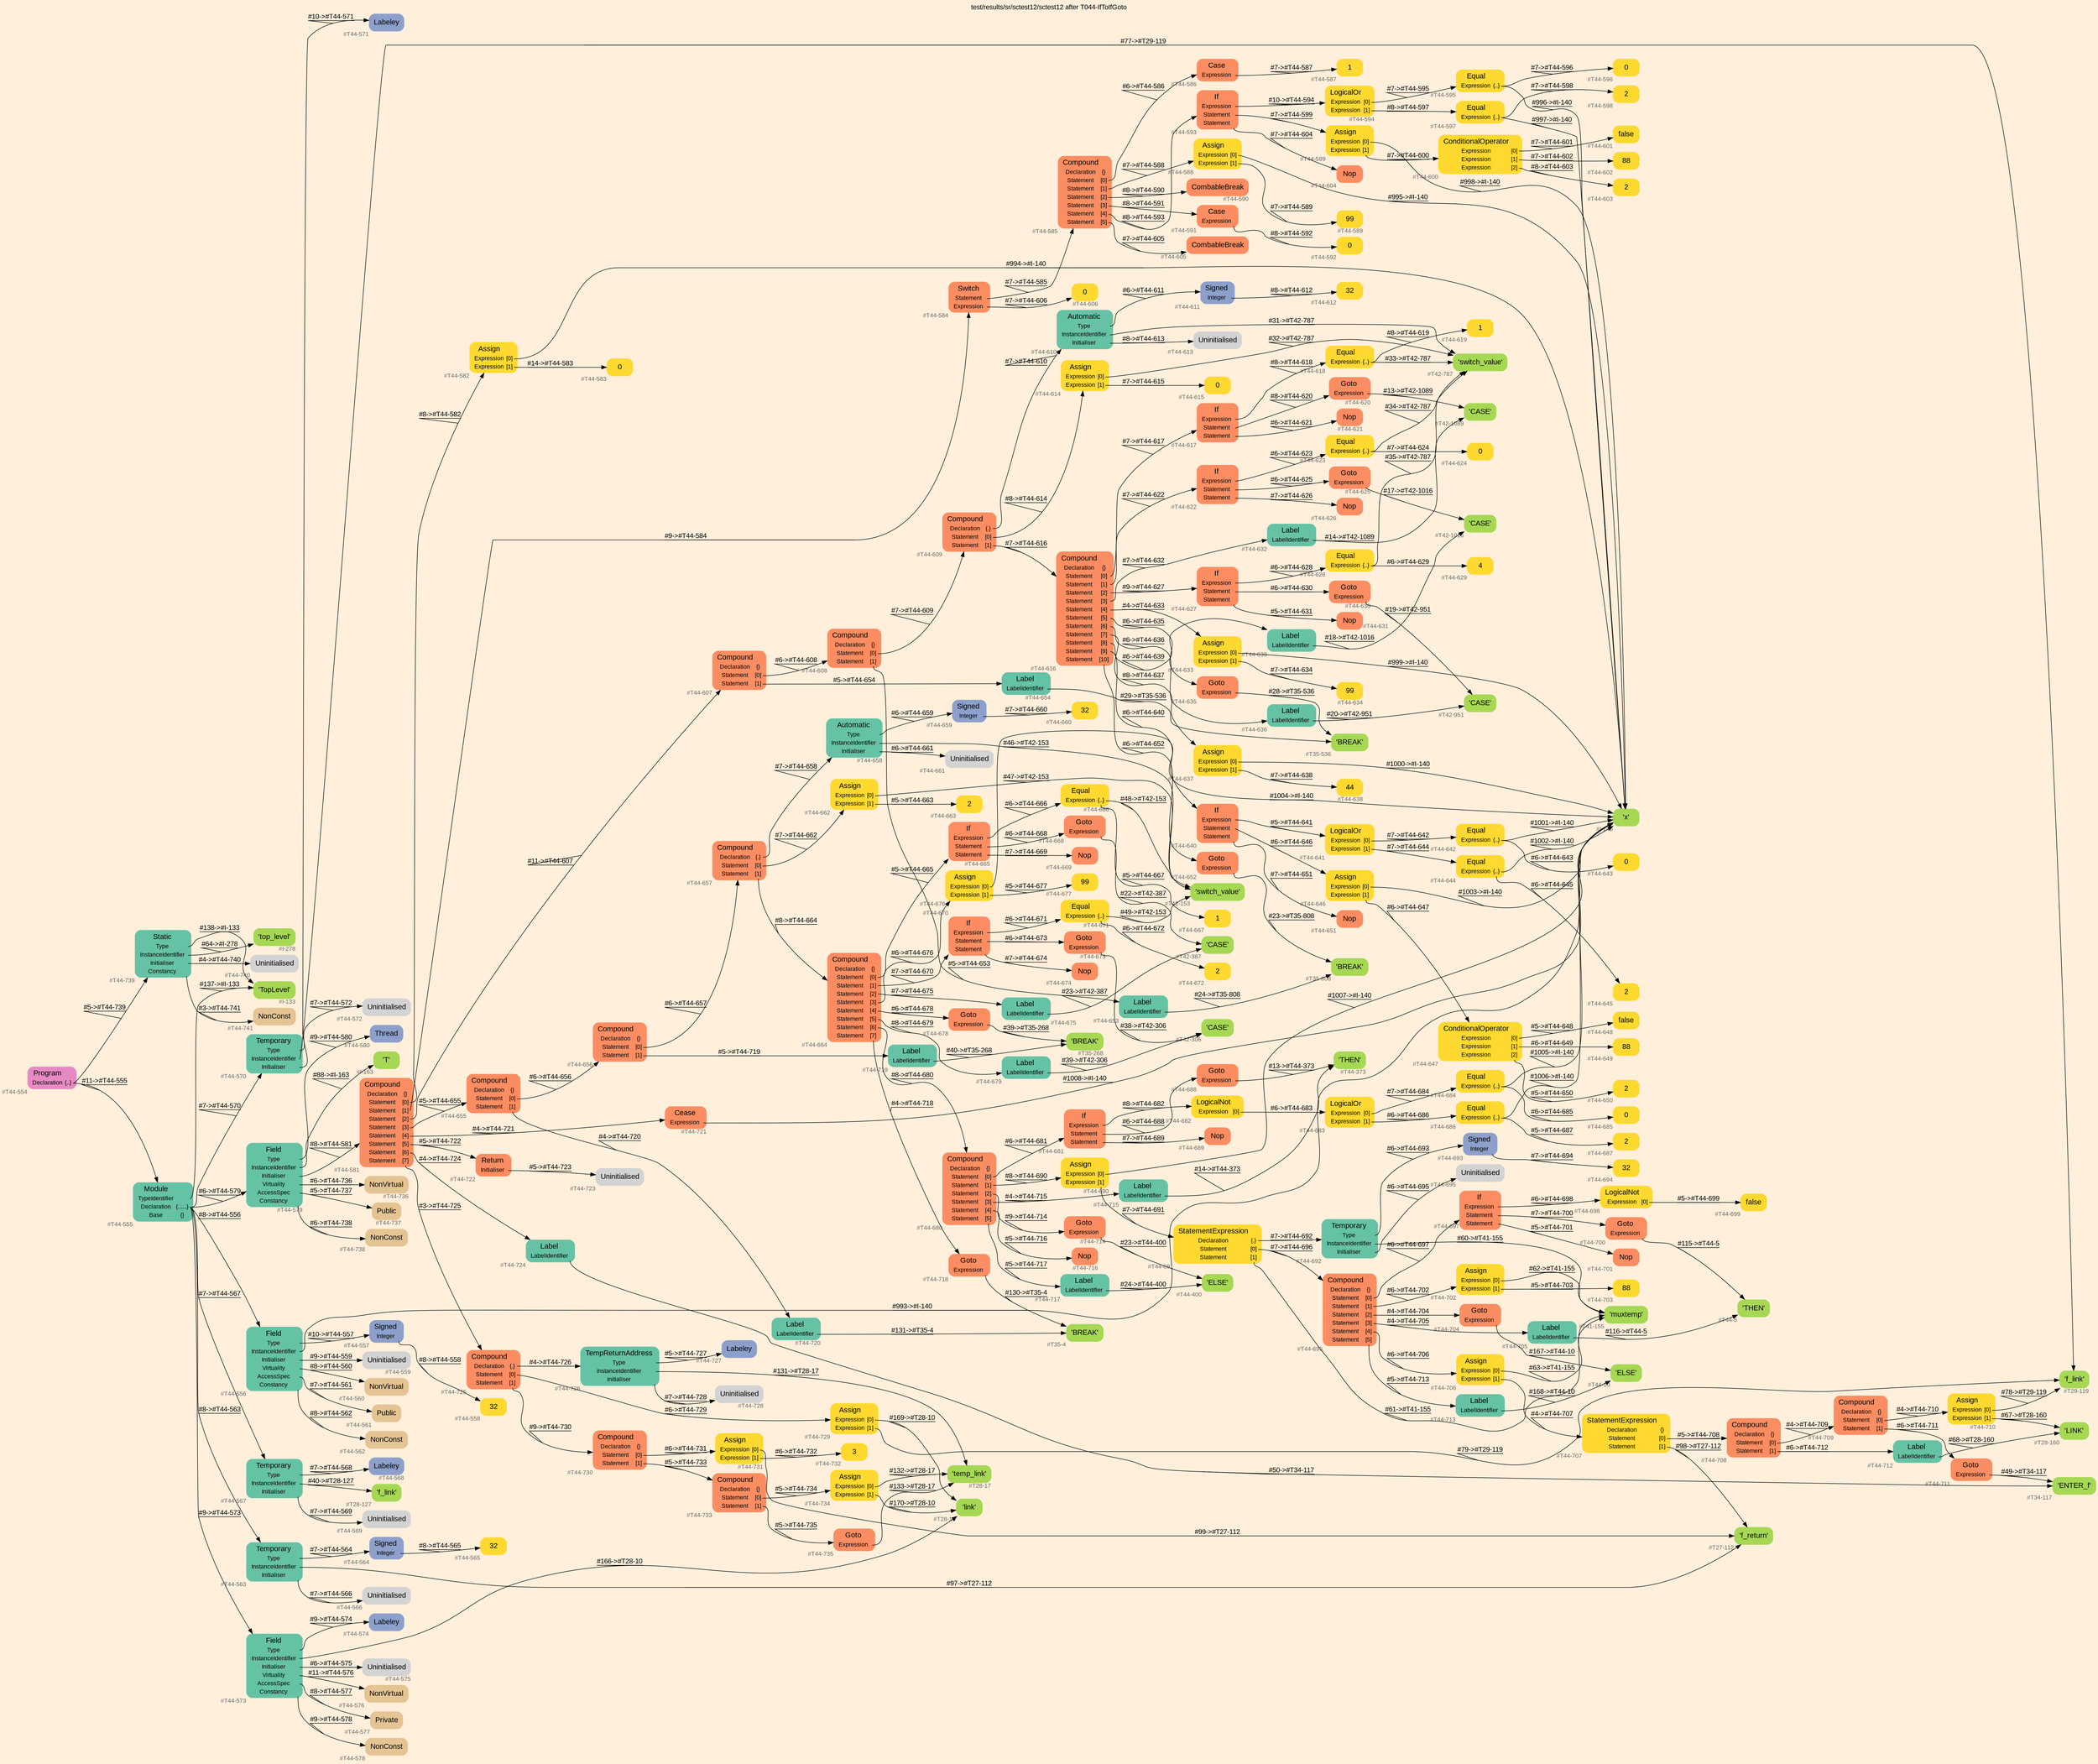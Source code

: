 digraph "test/results/sr/sctest12/sctest12 after T044-IfToIfGoto" {
label = "test/results/sr/sctest12/sctest12 after T044-IfToIfGoto"
labelloc = t
graph [
    rankdir = "LR"
    ranksep = 0.3
    bgcolor = antiquewhite1
    color = black
    fontcolor = black
    fontname = "Arial"
];
node [
    fontname = "Arial"
];
edge [
    fontname = "Arial"
];

// -------------------- node figure --------------------
// -------- block #T44-554 ----------
"#T44-554" [
    fillcolor = "/set28/4"
    xlabel = "#T44-554"
    fontsize = "12"
    fontcolor = grey40
    shape = "plaintext"
    label = <<TABLE BORDER="0" CELLBORDER="0" CELLSPACING="0">
     <TR><TD><FONT COLOR="black" POINT-SIZE="15">Program</FONT></TD></TR>
     <TR><TD><FONT COLOR="black" POINT-SIZE="12">Declaration</FONT></TD><TD PORT="port0"><FONT COLOR="black" POINT-SIZE="12">{..}</FONT></TD></TR>
    </TABLE>>
    style = "rounded,filled"
];

// -------- block #T44-555 ----------
"#T44-555" [
    fillcolor = "/set28/1"
    xlabel = "#T44-555"
    fontsize = "12"
    fontcolor = grey40
    shape = "plaintext"
    label = <<TABLE BORDER="0" CELLBORDER="0" CELLSPACING="0">
     <TR><TD><FONT COLOR="black" POINT-SIZE="15">Module</FONT></TD></TR>
     <TR><TD><FONT COLOR="black" POINT-SIZE="12">TypeIdentifier</FONT></TD><TD PORT="port0"></TD></TR>
     <TR><TD><FONT COLOR="black" POINT-SIZE="12">Declaration</FONT></TD><TD PORT="port1"><FONT COLOR="black" POINT-SIZE="12">{......}</FONT></TD></TR>
     <TR><TD><FONT COLOR="black" POINT-SIZE="12">Base</FONT></TD><TD PORT="port2"><FONT COLOR="black" POINT-SIZE="12">{}</FONT></TD></TR>
    </TABLE>>
    style = "rounded,filled"
];

// -------- block #I-133 ----------
"#I-133" [
    fillcolor = "/set28/5"
    xlabel = "#I-133"
    fontsize = "12"
    fontcolor = grey40
    shape = "plaintext"
    label = <<TABLE BORDER="0" CELLBORDER="0" CELLSPACING="0">
     <TR><TD><FONT COLOR="black" POINT-SIZE="15">'TopLevel'</FONT></TD></TR>
    </TABLE>>
    style = "rounded,filled"
];

// -------- block #T44-556 ----------
"#T44-556" [
    fillcolor = "/set28/1"
    xlabel = "#T44-556"
    fontsize = "12"
    fontcolor = grey40
    shape = "plaintext"
    label = <<TABLE BORDER="0" CELLBORDER="0" CELLSPACING="0">
     <TR><TD><FONT COLOR="black" POINT-SIZE="15">Field</FONT></TD></TR>
     <TR><TD><FONT COLOR="black" POINT-SIZE="12">Type</FONT></TD><TD PORT="port0"></TD></TR>
     <TR><TD><FONT COLOR="black" POINT-SIZE="12">InstanceIdentifier</FONT></TD><TD PORT="port1"></TD></TR>
     <TR><TD><FONT COLOR="black" POINT-SIZE="12">Initialiser</FONT></TD><TD PORT="port2"></TD></TR>
     <TR><TD><FONT COLOR="black" POINT-SIZE="12">Virtuality</FONT></TD><TD PORT="port3"></TD></TR>
     <TR><TD><FONT COLOR="black" POINT-SIZE="12">AccessSpec</FONT></TD><TD PORT="port4"></TD></TR>
     <TR><TD><FONT COLOR="black" POINT-SIZE="12">Constancy</FONT></TD><TD PORT="port5"></TD></TR>
    </TABLE>>
    style = "rounded,filled"
];

// -------- block #T44-557 ----------
"#T44-557" [
    fillcolor = "/set28/3"
    xlabel = "#T44-557"
    fontsize = "12"
    fontcolor = grey40
    shape = "plaintext"
    label = <<TABLE BORDER="0" CELLBORDER="0" CELLSPACING="0">
     <TR><TD><FONT COLOR="black" POINT-SIZE="15">Signed</FONT></TD></TR>
     <TR><TD><FONT COLOR="black" POINT-SIZE="12">Integer</FONT></TD><TD PORT="port0"></TD></TR>
    </TABLE>>
    style = "rounded,filled"
];

// -------- block #T44-558 ----------
"#T44-558" [
    fillcolor = "/set28/6"
    xlabel = "#T44-558"
    fontsize = "12"
    fontcolor = grey40
    shape = "plaintext"
    label = <<TABLE BORDER="0" CELLBORDER="0" CELLSPACING="0">
     <TR><TD><FONT COLOR="black" POINT-SIZE="15">32</FONT></TD></TR>
    </TABLE>>
    style = "rounded,filled"
];

// -------- block #I-140 ----------
"#I-140" [
    fillcolor = "/set28/5"
    xlabel = "#I-140"
    fontsize = "12"
    fontcolor = grey40
    shape = "plaintext"
    label = <<TABLE BORDER="0" CELLBORDER="0" CELLSPACING="0">
     <TR><TD><FONT COLOR="black" POINT-SIZE="15">'x'</FONT></TD></TR>
    </TABLE>>
    style = "rounded,filled"
];

// -------- block #T44-559 ----------
"#T44-559" [
    xlabel = "#T44-559"
    fontsize = "12"
    fontcolor = grey40
    shape = "plaintext"
    label = <<TABLE BORDER="0" CELLBORDER="0" CELLSPACING="0">
     <TR><TD><FONT COLOR="black" POINT-SIZE="15">Uninitialised</FONT></TD></TR>
    </TABLE>>
    style = "rounded,filled"
];

// -------- block #T44-560 ----------
"#T44-560" [
    fillcolor = "/set28/7"
    xlabel = "#T44-560"
    fontsize = "12"
    fontcolor = grey40
    shape = "plaintext"
    label = <<TABLE BORDER="0" CELLBORDER="0" CELLSPACING="0">
     <TR><TD><FONT COLOR="black" POINT-SIZE="15">NonVirtual</FONT></TD></TR>
    </TABLE>>
    style = "rounded,filled"
];

// -------- block #T44-561 ----------
"#T44-561" [
    fillcolor = "/set28/7"
    xlabel = "#T44-561"
    fontsize = "12"
    fontcolor = grey40
    shape = "plaintext"
    label = <<TABLE BORDER="0" CELLBORDER="0" CELLSPACING="0">
     <TR><TD><FONT COLOR="black" POINT-SIZE="15">Public</FONT></TD></TR>
    </TABLE>>
    style = "rounded,filled"
];

// -------- block #T44-562 ----------
"#T44-562" [
    fillcolor = "/set28/7"
    xlabel = "#T44-562"
    fontsize = "12"
    fontcolor = grey40
    shape = "plaintext"
    label = <<TABLE BORDER="0" CELLBORDER="0" CELLSPACING="0">
     <TR><TD><FONT COLOR="black" POINT-SIZE="15">NonConst</FONT></TD></TR>
    </TABLE>>
    style = "rounded,filled"
];

// -------- block #T44-563 ----------
"#T44-563" [
    fillcolor = "/set28/1"
    xlabel = "#T44-563"
    fontsize = "12"
    fontcolor = grey40
    shape = "plaintext"
    label = <<TABLE BORDER="0" CELLBORDER="0" CELLSPACING="0">
     <TR><TD><FONT COLOR="black" POINT-SIZE="15">Temporary</FONT></TD></TR>
     <TR><TD><FONT COLOR="black" POINT-SIZE="12">Type</FONT></TD><TD PORT="port0"></TD></TR>
     <TR><TD><FONT COLOR="black" POINT-SIZE="12">InstanceIdentifier</FONT></TD><TD PORT="port1"></TD></TR>
     <TR><TD><FONT COLOR="black" POINT-SIZE="12">Initialiser</FONT></TD><TD PORT="port2"></TD></TR>
    </TABLE>>
    style = "rounded,filled"
];

// -------- block #T44-564 ----------
"#T44-564" [
    fillcolor = "/set28/3"
    xlabel = "#T44-564"
    fontsize = "12"
    fontcolor = grey40
    shape = "plaintext"
    label = <<TABLE BORDER="0" CELLBORDER="0" CELLSPACING="0">
     <TR><TD><FONT COLOR="black" POINT-SIZE="15">Signed</FONT></TD></TR>
     <TR><TD><FONT COLOR="black" POINT-SIZE="12">Integer</FONT></TD><TD PORT="port0"></TD></TR>
    </TABLE>>
    style = "rounded,filled"
];

// -------- block #T44-565 ----------
"#T44-565" [
    fillcolor = "/set28/6"
    xlabel = "#T44-565"
    fontsize = "12"
    fontcolor = grey40
    shape = "plaintext"
    label = <<TABLE BORDER="0" CELLBORDER="0" CELLSPACING="0">
     <TR><TD><FONT COLOR="black" POINT-SIZE="15">32</FONT></TD></TR>
    </TABLE>>
    style = "rounded,filled"
];

// -------- block #T27-112 ----------
"#T27-112" [
    fillcolor = "/set28/5"
    xlabel = "#T27-112"
    fontsize = "12"
    fontcolor = grey40
    shape = "plaintext"
    label = <<TABLE BORDER="0" CELLBORDER="0" CELLSPACING="0">
     <TR><TD><FONT COLOR="black" POINT-SIZE="15">'f_return'</FONT></TD></TR>
    </TABLE>>
    style = "rounded,filled"
];

// -------- block #T44-566 ----------
"#T44-566" [
    xlabel = "#T44-566"
    fontsize = "12"
    fontcolor = grey40
    shape = "plaintext"
    label = <<TABLE BORDER="0" CELLBORDER="0" CELLSPACING="0">
     <TR><TD><FONT COLOR="black" POINT-SIZE="15">Uninitialised</FONT></TD></TR>
    </TABLE>>
    style = "rounded,filled"
];

// -------- block #T44-567 ----------
"#T44-567" [
    fillcolor = "/set28/1"
    xlabel = "#T44-567"
    fontsize = "12"
    fontcolor = grey40
    shape = "plaintext"
    label = <<TABLE BORDER="0" CELLBORDER="0" CELLSPACING="0">
     <TR><TD><FONT COLOR="black" POINT-SIZE="15">Temporary</FONT></TD></TR>
     <TR><TD><FONT COLOR="black" POINT-SIZE="12">Type</FONT></TD><TD PORT="port0"></TD></TR>
     <TR><TD><FONT COLOR="black" POINT-SIZE="12">InstanceIdentifier</FONT></TD><TD PORT="port1"></TD></TR>
     <TR><TD><FONT COLOR="black" POINT-SIZE="12">Initialiser</FONT></TD><TD PORT="port2"></TD></TR>
    </TABLE>>
    style = "rounded,filled"
];

// -------- block #T44-568 ----------
"#T44-568" [
    fillcolor = "/set28/3"
    xlabel = "#T44-568"
    fontsize = "12"
    fontcolor = grey40
    shape = "plaintext"
    label = <<TABLE BORDER="0" CELLBORDER="0" CELLSPACING="0">
     <TR><TD><FONT COLOR="black" POINT-SIZE="15">Labeley</FONT></TD></TR>
    </TABLE>>
    style = "rounded,filled"
];

// -------- block #T28-127 ----------
"#T28-127" [
    fillcolor = "/set28/5"
    xlabel = "#T28-127"
    fontsize = "12"
    fontcolor = grey40
    shape = "plaintext"
    label = <<TABLE BORDER="0" CELLBORDER="0" CELLSPACING="0">
     <TR><TD><FONT COLOR="black" POINT-SIZE="15">'f_link'</FONT></TD></TR>
    </TABLE>>
    style = "rounded,filled"
];

// -------- block #T44-569 ----------
"#T44-569" [
    xlabel = "#T44-569"
    fontsize = "12"
    fontcolor = grey40
    shape = "plaintext"
    label = <<TABLE BORDER="0" CELLBORDER="0" CELLSPACING="0">
     <TR><TD><FONT COLOR="black" POINT-SIZE="15">Uninitialised</FONT></TD></TR>
    </TABLE>>
    style = "rounded,filled"
];

// -------- block #T44-570 ----------
"#T44-570" [
    fillcolor = "/set28/1"
    xlabel = "#T44-570"
    fontsize = "12"
    fontcolor = grey40
    shape = "plaintext"
    label = <<TABLE BORDER="0" CELLBORDER="0" CELLSPACING="0">
     <TR><TD><FONT COLOR="black" POINT-SIZE="15">Temporary</FONT></TD></TR>
     <TR><TD><FONT COLOR="black" POINT-SIZE="12">Type</FONT></TD><TD PORT="port0"></TD></TR>
     <TR><TD><FONT COLOR="black" POINT-SIZE="12">InstanceIdentifier</FONT></TD><TD PORT="port1"></TD></TR>
     <TR><TD><FONT COLOR="black" POINT-SIZE="12">Initialiser</FONT></TD><TD PORT="port2"></TD></TR>
    </TABLE>>
    style = "rounded,filled"
];

// -------- block #T44-571 ----------
"#T44-571" [
    fillcolor = "/set28/3"
    xlabel = "#T44-571"
    fontsize = "12"
    fontcolor = grey40
    shape = "plaintext"
    label = <<TABLE BORDER="0" CELLBORDER="0" CELLSPACING="0">
     <TR><TD><FONT COLOR="black" POINT-SIZE="15">Labeley</FONT></TD></TR>
    </TABLE>>
    style = "rounded,filled"
];

// -------- block #T29-119 ----------
"#T29-119" [
    fillcolor = "/set28/5"
    xlabel = "#T29-119"
    fontsize = "12"
    fontcolor = grey40
    shape = "plaintext"
    label = <<TABLE BORDER="0" CELLBORDER="0" CELLSPACING="0">
     <TR><TD><FONT COLOR="black" POINT-SIZE="15">'f_link'</FONT></TD></TR>
    </TABLE>>
    style = "rounded,filled"
];

// -------- block #T44-572 ----------
"#T44-572" [
    xlabel = "#T44-572"
    fontsize = "12"
    fontcolor = grey40
    shape = "plaintext"
    label = <<TABLE BORDER="0" CELLBORDER="0" CELLSPACING="0">
     <TR><TD><FONT COLOR="black" POINT-SIZE="15">Uninitialised</FONT></TD></TR>
    </TABLE>>
    style = "rounded,filled"
];

// -------- block #T44-573 ----------
"#T44-573" [
    fillcolor = "/set28/1"
    xlabel = "#T44-573"
    fontsize = "12"
    fontcolor = grey40
    shape = "plaintext"
    label = <<TABLE BORDER="0" CELLBORDER="0" CELLSPACING="0">
     <TR><TD><FONT COLOR="black" POINT-SIZE="15">Field</FONT></TD></TR>
     <TR><TD><FONT COLOR="black" POINT-SIZE="12">Type</FONT></TD><TD PORT="port0"></TD></TR>
     <TR><TD><FONT COLOR="black" POINT-SIZE="12">InstanceIdentifier</FONT></TD><TD PORT="port1"></TD></TR>
     <TR><TD><FONT COLOR="black" POINT-SIZE="12">Initialiser</FONT></TD><TD PORT="port2"></TD></TR>
     <TR><TD><FONT COLOR="black" POINT-SIZE="12">Virtuality</FONT></TD><TD PORT="port3"></TD></TR>
     <TR><TD><FONT COLOR="black" POINT-SIZE="12">AccessSpec</FONT></TD><TD PORT="port4"></TD></TR>
     <TR><TD><FONT COLOR="black" POINT-SIZE="12">Constancy</FONT></TD><TD PORT="port5"></TD></TR>
    </TABLE>>
    style = "rounded,filled"
];

// -------- block #T44-574 ----------
"#T44-574" [
    fillcolor = "/set28/3"
    xlabel = "#T44-574"
    fontsize = "12"
    fontcolor = grey40
    shape = "plaintext"
    label = <<TABLE BORDER="0" CELLBORDER="0" CELLSPACING="0">
     <TR><TD><FONT COLOR="black" POINT-SIZE="15">Labeley</FONT></TD></TR>
    </TABLE>>
    style = "rounded,filled"
];

// -------- block #T28-10 ----------
"#T28-10" [
    fillcolor = "/set28/5"
    xlabel = "#T28-10"
    fontsize = "12"
    fontcolor = grey40
    shape = "plaintext"
    label = <<TABLE BORDER="0" CELLBORDER="0" CELLSPACING="0">
     <TR><TD><FONT COLOR="black" POINT-SIZE="15">'link'</FONT></TD></TR>
    </TABLE>>
    style = "rounded,filled"
];

// -------- block #T44-575 ----------
"#T44-575" [
    xlabel = "#T44-575"
    fontsize = "12"
    fontcolor = grey40
    shape = "plaintext"
    label = <<TABLE BORDER="0" CELLBORDER="0" CELLSPACING="0">
     <TR><TD><FONT COLOR="black" POINT-SIZE="15">Uninitialised</FONT></TD></TR>
    </TABLE>>
    style = "rounded,filled"
];

// -------- block #T44-576 ----------
"#T44-576" [
    fillcolor = "/set28/7"
    xlabel = "#T44-576"
    fontsize = "12"
    fontcolor = grey40
    shape = "plaintext"
    label = <<TABLE BORDER="0" CELLBORDER="0" CELLSPACING="0">
     <TR><TD><FONT COLOR="black" POINT-SIZE="15">NonVirtual</FONT></TD></TR>
    </TABLE>>
    style = "rounded,filled"
];

// -------- block #T44-577 ----------
"#T44-577" [
    fillcolor = "/set28/7"
    xlabel = "#T44-577"
    fontsize = "12"
    fontcolor = grey40
    shape = "plaintext"
    label = <<TABLE BORDER="0" CELLBORDER="0" CELLSPACING="0">
     <TR><TD><FONT COLOR="black" POINT-SIZE="15">Private</FONT></TD></TR>
    </TABLE>>
    style = "rounded,filled"
];

// -------- block #T44-578 ----------
"#T44-578" [
    fillcolor = "/set28/7"
    xlabel = "#T44-578"
    fontsize = "12"
    fontcolor = grey40
    shape = "plaintext"
    label = <<TABLE BORDER="0" CELLBORDER="0" CELLSPACING="0">
     <TR><TD><FONT COLOR="black" POINT-SIZE="15">NonConst</FONT></TD></TR>
    </TABLE>>
    style = "rounded,filled"
];

// -------- block #T44-579 ----------
"#T44-579" [
    fillcolor = "/set28/1"
    xlabel = "#T44-579"
    fontsize = "12"
    fontcolor = grey40
    shape = "plaintext"
    label = <<TABLE BORDER="0" CELLBORDER="0" CELLSPACING="0">
     <TR><TD><FONT COLOR="black" POINT-SIZE="15">Field</FONT></TD></TR>
     <TR><TD><FONT COLOR="black" POINT-SIZE="12">Type</FONT></TD><TD PORT="port0"></TD></TR>
     <TR><TD><FONT COLOR="black" POINT-SIZE="12">InstanceIdentifier</FONT></TD><TD PORT="port1"></TD></TR>
     <TR><TD><FONT COLOR="black" POINT-SIZE="12">Initialiser</FONT></TD><TD PORT="port2"></TD></TR>
     <TR><TD><FONT COLOR="black" POINT-SIZE="12">Virtuality</FONT></TD><TD PORT="port3"></TD></TR>
     <TR><TD><FONT COLOR="black" POINT-SIZE="12">AccessSpec</FONT></TD><TD PORT="port4"></TD></TR>
     <TR><TD><FONT COLOR="black" POINT-SIZE="12">Constancy</FONT></TD><TD PORT="port5"></TD></TR>
    </TABLE>>
    style = "rounded,filled"
];

// -------- block #T44-580 ----------
"#T44-580" [
    fillcolor = "/set28/3"
    xlabel = "#T44-580"
    fontsize = "12"
    fontcolor = grey40
    shape = "plaintext"
    label = <<TABLE BORDER="0" CELLBORDER="0" CELLSPACING="0">
     <TR><TD><FONT COLOR="black" POINT-SIZE="15">Thread</FONT></TD></TR>
    </TABLE>>
    style = "rounded,filled"
];

// -------- block #I-163 ----------
"#I-163" [
    fillcolor = "/set28/5"
    xlabel = "#I-163"
    fontsize = "12"
    fontcolor = grey40
    shape = "plaintext"
    label = <<TABLE BORDER="0" CELLBORDER="0" CELLSPACING="0">
     <TR><TD><FONT COLOR="black" POINT-SIZE="15">'T'</FONT></TD></TR>
    </TABLE>>
    style = "rounded,filled"
];

// -------- block #T44-581 ----------
"#T44-581" [
    fillcolor = "/set28/2"
    xlabel = "#T44-581"
    fontsize = "12"
    fontcolor = grey40
    shape = "plaintext"
    label = <<TABLE BORDER="0" CELLBORDER="0" CELLSPACING="0">
     <TR><TD><FONT COLOR="black" POINT-SIZE="15">Compound</FONT></TD></TR>
     <TR><TD><FONT COLOR="black" POINT-SIZE="12">Declaration</FONT></TD><TD PORT="port0"><FONT COLOR="black" POINT-SIZE="12">{}</FONT></TD></TR>
     <TR><TD><FONT COLOR="black" POINT-SIZE="12">Statement</FONT></TD><TD PORT="port1"><FONT COLOR="black" POINT-SIZE="12">[0]</FONT></TD></TR>
     <TR><TD><FONT COLOR="black" POINT-SIZE="12">Statement</FONT></TD><TD PORT="port2"><FONT COLOR="black" POINT-SIZE="12">[1]</FONT></TD></TR>
     <TR><TD><FONT COLOR="black" POINT-SIZE="12">Statement</FONT></TD><TD PORT="port3"><FONT COLOR="black" POINT-SIZE="12">[2]</FONT></TD></TR>
     <TR><TD><FONT COLOR="black" POINT-SIZE="12">Statement</FONT></TD><TD PORT="port4"><FONT COLOR="black" POINT-SIZE="12">[3]</FONT></TD></TR>
     <TR><TD><FONT COLOR="black" POINT-SIZE="12">Statement</FONT></TD><TD PORT="port5"><FONT COLOR="black" POINT-SIZE="12">[4]</FONT></TD></TR>
     <TR><TD><FONT COLOR="black" POINT-SIZE="12">Statement</FONT></TD><TD PORT="port6"><FONT COLOR="black" POINT-SIZE="12">[5]</FONT></TD></TR>
     <TR><TD><FONT COLOR="black" POINT-SIZE="12">Statement</FONT></TD><TD PORT="port7"><FONT COLOR="black" POINT-SIZE="12">[6]</FONT></TD></TR>
     <TR><TD><FONT COLOR="black" POINT-SIZE="12">Statement</FONT></TD><TD PORT="port8"><FONT COLOR="black" POINT-SIZE="12">[7]</FONT></TD></TR>
    </TABLE>>
    style = "rounded,filled"
];

// -------- block #T44-582 ----------
"#T44-582" [
    fillcolor = "/set28/6"
    xlabel = "#T44-582"
    fontsize = "12"
    fontcolor = grey40
    shape = "plaintext"
    label = <<TABLE BORDER="0" CELLBORDER="0" CELLSPACING="0">
     <TR><TD><FONT COLOR="black" POINT-SIZE="15">Assign</FONT></TD></TR>
     <TR><TD><FONT COLOR="black" POINT-SIZE="12">Expression</FONT></TD><TD PORT="port0"><FONT COLOR="black" POINT-SIZE="12">[0]</FONT></TD></TR>
     <TR><TD><FONT COLOR="black" POINT-SIZE="12">Expression</FONT></TD><TD PORT="port1"><FONT COLOR="black" POINT-SIZE="12">[1]</FONT></TD></TR>
    </TABLE>>
    style = "rounded,filled"
];

// -------- block #T44-583 ----------
"#T44-583" [
    fillcolor = "/set28/6"
    xlabel = "#T44-583"
    fontsize = "12"
    fontcolor = grey40
    shape = "plaintext"
    label = <<TABLE BORDER="0" CELLBORDER="0" CELLSPACING="0">
     <TR><TD><FONT COLOR="black" POINT-SIZE="15">0</FONT></TD></TR>
    </TABLE>>
    style = "rounded,filled"
];

// -------- block #T44-584 ----------
"#T44-584" [
    fillcolor = "/set28/2"
    xlabel = "#T44-584"
    fontsize = "12"
    fontcolor = grey40
    shape = "plaintext"
    label = <<TABLE BORDER="0" CELLBORDER="0" CELLSPACING="0">
     <TR><TD><FONT COLOR="black" POINT-SIZE="15">Switch</FONT></TD></TR>
     <TR><TD><FONT COLOR="black" POINT-SIZE="12">Statement</FONT></TD><TD PORT="port0"></TD></TR>
     <TR><TD><FONT COLOR="black" POINT-SIZE="12">Expression</FONT></TD><TD PORT="port1"></TD></TR>
    </TABLE>>
    style = "rounded,filled"
];

// -------- block #T44-585 ----------
"#T44-585" [
    fillcolor = "/set28/2"
    xlabel = "#T44-585"
    fontsize = "12"
    fontcolor = grey40
    shape = "plaintext"
    label = <<TABLE BORDER="0" CELLBORDER="0" CELLSPACING="0">
     <TR><TD><FONT COLOR="black" POINT-SIZE="15">Compound</FONT></TD></TR>
     <TR><TD><FONT COLOR="black" POINT-SIZE="12">Declaration</FONT></TD><TD PORT="port0"><FONT COLOR="black" POINT-SIZE="12">{}</FONT></TD></TR>
     <TR><TD><FONT COLOR="black" POINT-SIZE="12">Statement</FONT></TD><TD PORT="port1"><FONT COLOR="black" POINT-SIZE="12">[0]</FONT></TD></TR>
     <TR><TD><FONT COLOR="black" POINT-SIZE="12">Statement</FONT></TD><TD PORT="port2"><FONT COLOR="black" POINT-SIZE="12">[1]</FONT></TD></TR>
     <TR><TD><FONT COLOR="black" POINT-SIZE="12">Statement</FONT></TD><TD PORT="port3"><FONT COLOR="black" POINT-SIZE="12">[2]</FONT></TD></TR>
     <TR><TD><FONT COLOR="black" POINT-SIZE="12">Statement</FONT></TD><TD PORT="port4"><FONT COLOR="black" POINT-SIZE="12">[3]</FONT></TD></TR>
     <TR><TD><FONT COLOR="black" POINT-SIZE="12">Statement</FONT></TD><TD PORT="port5"><FONT COLOR="black" POINT-SIZE="12">[4]</FONT></TD></TR>
     <TR><TD><FONT COLOR="black" POINT-SIZE="12">Statement</FONT></TD><TD PORT="port6"><FONT COLOR="black" POINT-SIZE="12">[5]</FONT></TD></TR>
    </TABLE>>
    style = "rounded,filled"
];

// -------- block #T44-586 ----------
"#T44-586" [
    fillcolor = "/set28/2"
    xlabel = "#T44-586"
    fontsize = "12"
    fontcolor = grey40
    shape = "plaintext"
    label = <<TABLE BORDER="0" CELLBORDER="0" CELLSPACING="0">
     <TR><TD><FONT COLOR="black" POINT-SIZE="15">Case</FONT></TD></TR>
     <TR><TD><FONT COLOR="black" POINT-SIZE="12">Expression</FONT></TD><TD PORT="port0"></TD></TR>
    </TABLE>>
    style = "rounded,filled"
];

// -------- block #T44-587 ----------
"#T44-587" [
    fillcolor = "/set28/6"
    xlabel = "#T44-587"
    fontsize = "12"
    fontcolor = grey40
    shape = "plaintext"
    label = <<TABLE BORDER="0" CELLBORDER="0" CELLSPACING="0">
     <TR><TD><FONT COLOR="black" POINT-SIZE="15">1</FONT></TD></TR>
    </TABLE>>
    style = "rounded,filled"
];

// -------- block #T44-588 ----------
"#T44-588" [
    fillcolor = "/set28/6"
    xlabel = "#T44-588"
    fontsize = "12"
    fontcolor = grey40
    shape = "plaintext"
    label = <<TABLE BORDER="0" CELLBORDER="0" CELLSPACING="0">
     <TR><TD><FONT COLOR="black" POINT-SIZE="15">Assign</FONT></TD></TR>
     <TR><TD><FONT COLOR="black" POINT-SIZE="12">Expression</FONT></TD><TD PORT="port0"><FONT COLOR="black" POINT-SIZE="12">[0]</FONT></TD></TR>
     <TR><TD><FONT COLOR="black" POINT-SIZE="12">Expression</FONT></TD><TD PORT="port1"><FONT COLOR="black" POINT-SIZE="12">[1]</FONT></TD></TR>
    </TABLE>>
    style = "rounded,filled"
];

// -------- block #T44-589 ----------
"#T44-589" [
    fillcolor = "/set28/6"
    xlabel = "#T44-589"
    fontsize = "12"
    fontcolor = grey40
    shape = "plaintext"
    label = <<TABLE BORDER="0" CELLBORDER="0" CELLSPACING="0">
     <TR><TD><FONT COLOR="black" POINT-SIZE="15">99</FONT></TD></TR>
    </TABLE>>
    style = "rounded,filled"
];

// -------- block #T44-590 ----------
"#T44-590" [
    fillcolor = "/set28/2"
    xlabel = "#T44-590"
    fontsize = "12"
    fontcolor = grey40
    shape = "plaintext"
    label = <<TABLE BORDER="0" CELLBORDER="0" CELLSPACING="0">
     <TR><TD><FONT COLOR="black" POINT-SIZE="15">CombableBreak</FONT></TD></TR>
    </TABLE>>
    style = "rounded,filled"
];

// -------- block #T44-591 ----------
"#T44-591" [
    fillcolor = "/set28/2"
    xlabel = "#T44-591"
    fontsize = "12"
    fontcolor = grey40
    shape = "plaintext"
    label = <<TABLE BORDER="0" CELLBORDER="0" CELLSPACING="0">
     <TR><TD><FONT COLOR="black" POINT-SIZE="15">Case</FONT></TD></TR>
     <TR><TD><FONT COLOR="black" POINT-SIZE="12">Expression</FONT></TD><TD PORT="port0"></TD></TR>
    </TABLE>>
    style = "rounded,filled"
];

// -------- block #T44-592 ----------
"#T44-592" [
    fillcolor = "/set28/6"
    xlabel = "#T44-592"
    fontsize = "12"
    fontcolor = grey40
    shape = "plaintext"
    label = <<TABLE BORDER="0" CELLBORDER="0" CELLSPACING="0">
     <TR><TD><FONT COLOR="black" POINT-SIZE="15">0</FONT></TD></TR>
    </TABLE>>
    style = "rounded,filled"
];

// -------- block #T44-593 ----------
"#T44-593" [
    fillcolor = "/set28/2"
    xlabel = "#T44-593"
    fontsize = "12"
    fontcolor = grey40
    shape = "plaintext"
    label = <<TABLE BORDER="0" CELLBORDER="0" CELLSPACING="0">
     <TR><TD><FONT COLOR="black" POINT-SIZE="15">If</FONT></TD></TR>
     <TR><TD><FONT COLOR="black" POINT-SIZE="12">Expression</FONT></TD><TD PORT="port0"></TD></TR>
     <TR><TD><FONT COLOR="black" POINT-SIZE="12">Statement</FONT></TD><TD PORT="port1"></TD></TR>
     <TR><TD><FONT COLOR="black" POINT-SIZE="12">Statement</FONT></TD><TD PORT="port2"></TD></TR>
    </TABLE>>
    style = "rounded,filled"
];

// -------- block #T44-594 ----------
"#T44-594" [
    fillcolor = "/set28/6"
    xlabel = "#T44-594"
    fontsize = "12"
    fontcolor = grey40
    shape = "plaintext"
    label = <<TABLE BORDER="0" CELLBORDER="0" CELLSPACING="0">
     <TR><TD><FONT COLOR="black" POINT-SIZE="15">LogicalOr</FONT></TD></TR>
     <TR><TD><FONT COLOR="black" POINT-SIZE="12">Expression</FONT></TD><TD PORT="port0"><FONT COLOR="black" POINT-SIZE="12">[0]</FONT></TD></TR>
     <TR><TD><FONT COLOR="black" POINT-SIZE="12">Expression</FONT></TD><TD PORT="port1"><FONT COLOR="black" POINT-SIZE="12">[1]</FONT></TD></TR>
    </TABLE>>
    style = "rounded,filled"
];

// -------- block #T44-595 ----------
"#T44-595" [
    fillcolor = "/set28/6"
    xlabel = "#T44-595"
    fontsize = "12"
    fontcolor = grey40
    shape = "plaintext"
    label = <<TABLE BORDER="0" CELLBORDER="0" CELLSPACING="0">
     <TR><TD><FONT COLOR="black" POINT-SIZE="15">Equal</FONT></TD></TR>
     <TR><TD><FONT COLOR="black" POINT-SIZE="12">Expression</FONT></TD><TD PORT="port0"><FONT COLOR="black" POINT-SIZE="12">{..}</FONT></TD></TR>
    </TABLE>>
    style = "rounded,filled"
];

// -------- block #T44-596 ----------
"#T44-596" [
    fillcolor = "/set28/6"
    xlabel = "#T44-596"
    fontsize = "12"
    fontcolor = grey40
    shape = "plaintext"
    label = <<TABLE BORDER="0" CELLBORDER="0" CELLSPACING="0">
     <TR><TD><FONT COLOR="black" POINT-SIZE="15">0</FONT></TD></TR>
    </TABLE>>
    style = "rounded,filled"
];

// -------- block #T44-597 ----------
"#T44-597" [
    fillcolor = "/set28/6"
    xlabel = "#T44-597"
    fontsize = "12"
    fontcolor = grey40
    shape = "plaintext"
    label = <<TABLE BORDER="0" CELLBORDER="0" CELLSPACING="0">
     <TR><TD><FONT COLOR="black" POINT-SIZE="15">Equal</FONT></TD></TR>
     <TR><TD><FONT COLOR="black" POINT-SIZE="12">Expression</FONT></TD><TD PORT="port0"><FONT COLOR="black" POINT-SIZE="12">{..}</FONT></TD></TR>
    </TABLE>>
    style = "rounded,filled"
];

// -------- block #T44-598 ----------
"#T44-598" [
    fillcolor = "/set28/6"
    xlabel = "#T44-598"
    fontsize = "12"
    fontcolor = grey40
    shape = "plaintext"
    label = <<TABLE BORDER="0" CELLBORDER="0" CELLSPACING="0">
     <TR><TD><FONT COLOR="black" POINT-SIZE="15">2</FONT></TD></TR>
    </TABLE>>
    style = "rounded,filled"
];

// -------- block #T44-599 ----------
"#T44-599" [
    fillcolor = "/set28/6"
    xlabel = "#T44-599"
    fontsize = "12"
    fontcolor = grey40
    shape = "plaintext"
    label = <<TABLE BORDER="0" CELLBORDER="0" CELLSPACING="0">
     <TR><TD><FONT COLOR="black" POINT-SIZE="15">Assign</FONT></TD></TR>
     <TR><TD><FONT COLOR="black" POINT-SIZE="12">Expression</FONT></TD><TD PORT="port0"><FONT COLOR="black" POINT-SIZE="12">[0]</FONT></TD></TR>
     <TR><TD><FONT COLOR="black" POINT-SIZE="12">Expression</FONT></TD><TD PORT="port1"><FONT COLOR="black" POINT-SIZE="12">[1]</FONT></TD></TR>
    </TABLE>>
    style = "rounded,filled"
];

// -------- block #T44-600 ----------
"#T44-600" [
    fillcolor = "/set28/6"
    xlabel = "#T44-600"
    fontsize = "12"
    fontcolor = grey40
    shape = "plaintext"
    label = <<TABLE BORDER="0" CELLBORDER="0" CELLSPACING="0">
     <TR><TD><FONT COLOR="black" POINT-SIZE="15">ConditionalOperator</FONT></TD></TR>
     <TR><TD><FONT COLOR="black" POINT-SIZE="12">Expression</FONT></TD><TD PORT="port0"><FONT COLOR="black" POINT-SIZE="12">[0]</FONT></TD></TR>
     <TR><TD><FONT COLOR="black" POINT-SIZE="12">Expression</FONT></TD><TD PORT="port1"><FONT COLOR="black" POINT-SIZE="12">[1]</FONT></TD></TR>
     <TR><TD><FONT COLOR="black" POINT-SIZE="12">Expression</FONT></TD><TD PORT="port2"><FONT COLOR="black" POINT-SIZE="12">[2]</FONT></TD></TR>
    </TABLE>>
    style = "rounded,filled"
];

// -------- block #T44-601 ----------
"#T44-601" [
    fillcolor = "/set28/6"
    xlabel = "#T44-601"
    fontsize = "12"
    fontcolor = grey40
    shape = "plaintext"
    label = <<TABLE BORDER="0" CELLBORDER="0" CELLSPACING="0">
     <TR><TD><FONT COLOR="black" POINT-SIZE="15">false</FONT></TD></TR>
    </TABLE>>
    style = "rounded,filled"
];

// -------- block #T44-602 ----------
"#T44-602" [
    fillcolor = "/set28/6"
    xlabel = "#T44-602"
    fontsize = "12"
    fontcolor = grey40
    shape = "plaintext"
    label = <<TABLE BORDER="0" CELLBORDER="0" CELLSPACING="0">
     <TR><TD><FONT COLOR="black" POINT-SIZE="15">88</FONT></TD></TR>
    </TABLE>>
    style = "rounded,filled"
];

// -------- block #T44-603 ----------
"#T44-603" [
    fillcolor = "/set28/6"
    xlabel = "#T44-603"
    fontsize = "12"
    fontcolor = grey40
    shape = "plaintext"
    label = <<TABLE BORDER="0" CELLBORDER="0" CELLSPACING="0">
     <TR><TD><FONT COLOR="black" POINT-SIZE="15">2</FONT></TD></TR>
    </TABLE>>
    style = "rounded,filled"
];

// -------- block #T44-604 ----------
"#T44-604" [
    fillcolor = "/set28/2"
    xlabel = "#T44-604"
    fontsize = "12"
    fontcolor = grey40
    shape = "plaintext"
    label = <<TABLE BORDER="0" CELLBORDER="0" CELLSPACING="0">
     <TR><TD><FONT COLOR="black" POINT-SIZE="15">Nop</FONT></TD></TR>
    </TABLE>>
    style = "rounded,filled"
];

// -------- block #T44-605 ----------
"#T44-605" [
    fillcolor = "/set28/2"
    xlabel = "#T44-605"
    fontsize = "12"
    fontcolor = grey40
    shape = "plaintext"
    label = <<TABLE BORDER="0" CELLBORDER="0" CELLSPACING="0">
     <TR><TD><FONT COLOR="black" POINT-SIZE="15">CombableBreak</FONT></TD></TR>
    </TABLE>>
    style = "rounded,filled"
];

// -------- block #T44-606 ----------
"#T44-606" [
    fillcolor = "/set28/6"
    xlabel = "#T44-606"
    fontsize = "12"
    fontcolor = grey40
    shape = "plaintext"
    label = <<TABLE BORDER="0" CELLBORDER="0" CELLSPACING="0">
     <TR><TD><FONT COLOR="black" POINT-SIZE="15">0</FONT></TD></TR>
    </TABLE>>
    style = "rounded,filled"
];

// -------- block #T44-607 ----------
"#T44-607" [
    fillcolor = "/set28/2"
    xlabel = "#T44-607"
    fontsize = "12"
    fontcolor = grey40
    shape = "plaintext"
    label = <<TABLE BORDER="0" CELLBORDER="0" CELLSPACING="0">
     <TR><TD><FONT COLOR="black" POINT-SIZE="15">Compound</FONT></TD></TR>
     <TR><TD><FONT COLOR="black" POINT-SIZE="12">Declaration</FONT></TD><TD PORT="port0"><FONT COLOR="black" POINT-SIZE="12">{}</FONT></TD></TR>
     <TR><TD><FONT COLOR="black" POINT-SIZE="12">Statement</FONT></TD><TD PORT="port1"><FONT COLOR="black" POINT-SIZE="12">[0]</FONT></TD></TR>
     <TR><TD><FONT COLOR="black" POINT-SIZE="12">Statement</FONT></TD><TD PORT="port2"><FONT COLOR="black" POINT-SIZE="12">[1]</FONT></TD></TR>
    </TABLE>>
    style = "rounded,filled"
];

// -------- block #T44-608 ----------
"#T44-608" [
    fillcolor = "/set28/2"
    xlabel = "#T44-608"
    fontsize = "12"
    fontcolor = grey40
    shape = "plaintext"
    label = <<TABLE BORDER="0" CELLBORDER="0" CELLSPACING="0">
     <TR><TD><FONT COLOR="black" POINT-SIZE="15">Compound</FONT></TD></TR>
     <TR><TD><FONT COLOR="black" POINT-SIZE="12">Declaration</FONT></TD><TD PORT="port0"><FONT COLOR="black" POINT-SIZE="12">{}</FONT></TD></TR>
     <TR><TD><FONT COLOR="black" POINT-SIZE="12">Statement</FONT></TD><TD PORT="port1"><FONT COLOR="black" POINT-SIZE="12">[0]</FONT></TD></TR>
     <TR><TD><FONT COLOR="black" POINT-SIZE="12">Statement</FONT></TD><TD PORT="port2"><FONT COLOR="black" POINT-SIZE="12">[1]</FONT></TD></TR>
    </TABLE>>
    style = "rounded,filled"
];

// -------- block #T44-609 ----------
"#T44-609" [
    fillcolor = "/set28/2"
    xlabel = "#T44-609"
    fontsize = "12"
    fontcolor = grey40
    shape = "plaintext"
    label = <<TABLE BORDER="0" CELLBORDER="0" CELLSPACING="0">
     <TR><TD><FONT COLOR="black" POINT-SIZE="15">Compound</FONT></TD></TR>
     <TR><TD><FONT COLOR="black" POINT-SIZE="12">Declaration</FONT></TD><TD PORT="port0"><FONT COLOR="black" POINT-SIZE="12">{.}</FONT></TD></TR>
     <TR><TD><FONT COLOR="black" POINT-SIZE="12">Statement</FONT></TD><TD PORT="port1"><FONT COLOR="black" POINT-SIZE="12">[0]</FONT></TD></TR>
     <TR><TD><FONT COLOR="black" POINT-SIZE="12">Statement</FONT></TD><TD PORT="port2"><FONT COLOR="black" POINT-SIZE="12">[1]</FONT></TD></TR>
    </TABLE>>
    style = "rounded,filled"
];

// -------- block #T44-610 ----------
"#T44-610" [
    fillcolor = "/set28/1"
    xlabel = "#T44-610"
    fontsize = "12"
    fontcolor = grey40
    shape = "plaintext"
    label = <<TABLE BORDER="0" CELLBORDER="0" CELLSPACING="0">
     <TR><TD><FONT COLOR="black" POINT-SIZE="15">Automatic</FONT></TD></TR>
     <TR><TD><FONT COLOR="black" POINT-SIZE="12">Type</FONT></TD><TD PORT="port0"></TD></TR>
     <TR><TD><FONT COLOR="black" POINT-SIZE="12">InstanceIdentifier</FONT></TD><TD PORT="port1"></TD></TR>
     <TR><TD><FONT COLOR="black" POINT-SIZE="12">Initialiser</FONT></TD><TD PORT="port2"></TD></TR>
    </TABLE>>
    style = "rounded,filled"
];

// -------- block #T44-611 ----------
"#T44-611" [
    fillcolor = "/set28/3"
    xlabel = "#T44-611"
    fontsize = "12"
    fontcolor = grey40
    shape = "plaintext"
    label = <<TABLE BORDER="0" CELLBORDER="0" CELLSPACING="0">
     <TR><TD><FONT COLOR="black" POINT-SIZE="15">Signed</FONT></TD></TR>
     <TR><TD><FONT COLOR="black" POINT-SIZE="12">Integer</FONT></TD><TD PORT="port0"></TD></TR>
    </TABLE>>
    style = "rounded,filled"
];

// -------- block #T44-612 ----------
"#T44-612" [
    fillcolor = "/set28/6"
    xlabel = "#T44-612"
    fontsize = "12"
    fontcolor = grey40
    shape = "plaintext"
    label = <<TABLE BORDER="0" CELLBORDER="0" CELLSPACING="0">
     <TR><TD><FONT COLOR="black" POINT-SIZE="15">32</FONT></TD></TR>
    </TABLE>>
    style = "rounded,filled"
];

// -------- block #T42-787 ----------
"#T42-787" [
    fillcolor = "/set28/5"
    xlabel = "#T42-787"
    fontsize = "12"
    fontcolor = grey40
    shape = "plaintext"
    label = <<TABLE BORDER="0" CELLBORDER="0" CELLSPACING="0">
     <TR><TD><FONT COLOR="black" POINT-SIZE="15">'switch_value'</FONT></TD></TR>
    </TABLE>>
    style = "rounded,filled"
];

// -------- block #T44-613 ----------
"#T44-613" [
    xlabel = "#T44-613"
    fontsize = "12"
    fontcolor = grey40
    shape = "plaintext"
    label = <<TABLE BORDER="0" CELLBORDER="0" CELLSPACING="0">
     <TR><TD><FONT COLOR="black" POINT-SIZE="15">Uninitialised</FONT></TD></TR>
    </TABLE>>
    style = "rounded,filled"
];

// -------- block #T44-614 ----------
"#T44-614" [
    fillcolor = "/set28/6"
    xlabel = "#T44-614"
    fontsize = "12"
    fontcolor = grey40
    shape = "plaintext"
    label = <<TABLE BORDER="0" CELLBORDER="0" CELLSPACING="0">
     <TR><TD><FONT COLOR="black" POINT-SIZE="15">Assign</FONT></TD></TR>
     <TR><TD><FONT COLOR="black" POINT-SIZE="12">Expression</FONT></TD><TD PORT="port0"><FONT COLOR="black" POINT-SIZE="12">[0]</FONT></TD></TR>
     <TR><TD><FONT COLOR="black" POINT-SIZE="12">Expression</FONT></TD><TD PORT="port1"><FONT COLOR="black" POINT-SIZE="12">[1]</FONT></TD></TR>
    </TABLE>>
    style = "rounded,filled"
];

// -------- block #T44-615 ----------
"#T44-615" [
    fillcolor = "/set28/6"
    xlabel = "#T44-615"
    fontsize = "12"
    fontcolor = grey40
    shape = "plaintext"
    label = <<TABLE BORDER="0" CELLBORDER="0" CELLSPACING="0">
     <TR><TD><FONT COLOR="black" POINT-SIZE="15">0</FONT></TD></TR>
    </TABLE>>
    style = "rounded,filled"
];

// -------- block #T44-616 ----------
"#T44-616" [
    fillcolor = "/set28/2"
    xlabel = "#T44-616"
    fontsize = "12"
    fontcolor = grey40
    shape = "plaintext"
    label = <<TABLE BORDER="0" CELLBORDER="0" CELLSPACING="0">
     <TR><TD><FONT COLOR="black" POINT-SIZE="15">Compound</FONT></TD></TR>
     <TR><TD><FONT COLOR="black" POINT-SIZE="12">Declaration</FONT></TD><TD PORT="port0"><FONT COLOR="black" POINT-SIZE="12">{}</FONT></TD></TR>
     <TR><TD><FONT COLOR="black" POINT-SIZE="12">Statement</FONT></TD><TD PORT="port1"><FONT COLOR="black" POINT-SIZE="12">[0]</FONT></TD></TR>
     <TR><TD><FONT COLOR="black" POINT-SIZE="12">Statement</FONT></TD><TD PORT="port2"><FONT COLOR="black" POINT-SIZE="12">[1]</FONT></TD></TR>
     <TR><TD><FONT COLOR="black" POINT-SIZE="12">Statement</FONT></TD><TD PORT="port3"><FONT COLOR="black" POINT-SIZE="12">[2]</FONT></TD></TR>
     <TR><TD><FONT COLOR="black" POINT-SIZE="12">Statement</FONT></TD><TD PORT="port4"><FONT COLOR="black" POINT-SIZE="12">[3]</FONT></TD></TR>
     <TR><TD><FONT COLOR="black" POINT-SIZE="12">Statement</FONT></TD><TD PORT="port5"><FONT COLOR="black" POINT-SIZE="12">[4]</FONT></TD></TR>
     <TR><TD><FONT COLOR="black" POINT-SIZE="12">Statement</FONT></TD><TD PORT="port6"><FONT COLOR="black" POINT-SIZE="12">[5]</FONT></TD></TR>
     <TR><TD><FONT COLOR="black" POINT-SIZE="12">Statement</FONT></TD><TD PORT="port7"><FONT COLOR="black" POINT-SIZE="12">[6]</FONT></TD></TR>
     <TR><TD><FONT COLOR="black" POINT-SIZE="12">Statement</FONT></TD><TD PORT="port8"><FONT COLOR="black" POINT-SIZE="12">[7]</FONT></TD></TR>
     <TR><TD><FONT COLOR="black" POINT-SIZE="12">Statement</FONT></TD><TD PORT="port9"><FONT COLOR="black" POINT-SIZE="12">[8]</FONT></TD></TR>
     <TR><TD><FONT COLOR="black" POINT-SIZE="12">Statement</FONT></TD><TD PORT="port10"><FONT COLOR="black" POINT-SIZE="12">[9]</FONT></TD></TR>
     <TR><TD><FONT COLOR="black" POINT-SIZE="12">Statement</FONT></TD><TD PORT="port11"><FONT COLOR="black" POINT-SIZE="12">[10]</FONT></TD></TR>
    </TABLE>>
    style = "rounded,filled"
];

// -------- block #T44-617 ----------
"#T44-617" [
    fillcolor = "/set28/2"
    xlabel = "#T44-617"
    fontsize = "12"
    fontcolor = grey40
    shape = "plaintext"
    label = <<TABLE BORDER="0" CELLBORDER="0" CELLSPACING="0">
     <TR><TD><FONT COLOR="black" POINT-SIZE="15">If</FONT></TD></TR>
     <TR><TD><FONT COLOR="black" POINT-SIZE="12">Expression</FONT></TD><TD PORT="port0"></TD></TR>
     <TR><TD><FONT COLOR="black" POINT-SIZE="12">Statement</FONT></TD><TD PORT="port1"></TD></TR>
     <TR><TD><FONT COLOR="black" POINT-SIZE="12">Statement</FONT></TD><TD PORT="port2"></TD></TR>
    </TABLE>>
    style = "rounded,filled"
];

// -------- block #T44-618 ----------
"#T44-618" [
    fillcolor = "/set28/6"
    xlabel = "#T44-618"
    fontsize = "12"
    fontcolor = grey40
    shape = "plaintext"
    label = <<TABLE BORDER="0" CELLBORDER="0" CELLSPACING="0">
     <TR><TD><FONT COLOR="black" POINT-SIZE="15">Equal</FONT></TD></TR>
     <TR><TD><FONT COLOR="black" POINT-SIZE="12">Expression</FONT></TD><TD PORT="port0"><FONT COLOR="black" POINT-SIZE="12">{..}</FONT></TD></TR>
    </TABLE>>
    style = "rounded,filled"
];

// -------- block #T44-619 ----------
"#T44-619" [
    fillcolor = "/set28/6"
    xlabel = "#T44-619"
    fontsize = "12"
    fontcolor = grey40
    shape = "plaintext"
    label = <<TABLE BORDER="0" CELLBORDER="0" CELLSPACING="0">
     <TR><TD><FONT COLOR="black" POINT-SIZE="15">1</FONT></TD></TR>
    </TABLE>>
    style = "rounded,filled"
];

// -------- block #T44-620 ----------
"#T44-620" [
    fillcolor = "/set28/2"
    xlabel = "#T44-620"
    fontsize = "12"
    fontcolor = grey40
    shape = "plaintext"
    label = <<TABLE BORDER="0" CELLBORDER="0" CELLSPACING="0">
     <TR><TD><FONT COLOR="black" POINT-SIZE="15">Goto</FONT></TD></TR>
     <TR><TD><FONT COLOR="black" POINT-SIZE="12">Expression</FONT></TD><TD PORT="port0"></TD></TR>
    </TABLE>>
    style = "rounded,filled"
];

// -------- block #T42-1089 ----------
"#T42-1089" [
    fillcolor = "/set28/5"
    xlabel = "#T42-1089"
    fontsize = "12"
    fontcolor = grey40
    shape = "plaintext"
    label = <<TABLE BORDER="0" CELLBORDER="0" CELLSPACING="0">
     <TR><TD><FONT COLOR="black" POINT-SIZE="15">'CASE'</FONT></TD></TR>
    </TABLE>>
    style = "rounded,filled"
];

// -------- block #T44-621 ----------
"#T44-621" [
    fillcolor = "/set28/2"
    xlabel = "#T44-621"
    fontsize = "12"
    fontcolor = grey40
    shape = "plaintext"
    label = <<TABLE BORDER="0" CELLBORDER="0" CELLSPACING="0">
     <TR><TD><FONT COLOR="black" POINT-SIZE="15">Nop</FONT></TD></TR>
    </TABLE>>
    style = "rounded,filled"
];

// -------- block #T44-622 ----------
"#T44-622" [
    fillcolor = "/set28/2"
    xlabel = "#T44-622"
    fontsize = "12"
    fontcolor = grey40
    shape = "plaintext"
    label = <<TABLE BORDER="0" CELLBORDER="0" CELLSPACING="0">
     <TR><TD><FONT COLOR="black" POINT-SIZE="15">If</FONT></TD></TR>
     <TR><TD><FONT COLOR="black" POINT-SIZE="12">Expression</FONT></TD><TD PORT="port0"></TD></TR>
     <TR><TD><FONT COLOR="black" POINT-SIZE="12">Statement</FONT></TD><TD PORT="port1"></TD></TR>
     <TR><TD><FONT COLOR="black" POINT-SIZE="12">Statement</FONT></TD><TD PORT="port2"></TD></TR>
    </TABLE>>
    style = "rounded,filled"
];

// -------- block #T44-623 ----------
"#T44-623" [
    fillcolor = "/set28/6"
    xlabel = "#T44-623"
    fontsize = "12"
    fontcolor = grey40
    shape = "plaintext"
    label = <<TABLE BORDER="0" CELLBORDER="0" CELLSPACING="0">
     <TR><TD><FONT COLOR="black" POINT-SIZE="15">Equal</FONT></TD></TR>
     <TR><TD><FONT COLOR="black" POINT-SIZE="12">Expression</FONT></TD><TD PORT="port0"><FONT COLOR="black" POINT-SIZE="12">{..}</FONT></TD></TR>
    </TABLE>>
    style = "rounded,filled"
];

// -------- block #T44-624 ----------
"#T44-624" [
    fillcolor = "/set28/6"
    xlabel = "#T44-624"
    fontsize = "12"
    fontcolor = grey40
    shape = "plaintext"
    label = <<TABLE BORDER="0" CELLBORDER="0" CELLSPACING="0">
     <TR><TD><FONT COLOR="black" POINT-SIZE="15">0</FONT></TD></TR>
    </TABLE>>
    style = "rounded,filled"
];

// -------- block #T44-625 ----------
"#T44-625" [
    fillcolor = "/set28/2"
    xlabel = "#T44-625"
    fontsize = "12"
    fontcolor = grey40
    shape = "plaintext"
    label = <<TABLE BORDER="0" CELLBORDER="0" CELLSPACING="0">
     <TR><TD><FONT COLOR="black" POINT-SIZE="15">Goto</FONT></TD></TR>
     <TR><TD><FONT COLOR="black" POINT-SIZE="12">Expression</FONT></TD><TD PORT="port0"></TD></TR>
    </TABLE>>
    style = "rounded,filled"
];

// -------- block #T42-1016 ----------
"#T42-1016" [
    fillcolor = "/set28/5"
    xlabel = "#T42-1016"
    fontsize = "12"
    fontcolor = grey40
    shape = "plaintext"
    label = <<TABLE BORDER="0" CELLBORDER="0" CELLSPACING="0">
     <TR><TD><FONT COLOR="black" POINT-SIZE="15">'CASE'</FONT></TD></TR>
    </TABLE>>
    style = "rounded,filled"
];

// -------- block #T44-626 ----------
"#T44-626" [
    fillcolor = "/set28/2"
    xlabel = "#T44-626"
    fontsize = "12"
    fontcolor = grey40
    shape = "plaintext"
    label = <<TABLE BORDER="0" CELLBORDER="0" CELLSPACING="0">
     <TR><TD><FONT COLOR="black" POINT-SIZE="15">Nop</FONT></TD></TR>
    </TABLE>>
    style = "rounded,filled"
];

// -------- block #T44-627 ----------
"#T44-627" [
    fillcolor = "/set28/2"
    xlabel = "#T44-627"
    fontsize = "12"
    fontcolor = grey40
    shape = "plaintext"
    label = <<TABLE BORDER="0" CELLBORDER="0" CELLSPACING="0">
     <TR><TD><FONT COLOR="black" POINT-SIZE="15">If</FONT></TD></TR>
     <TR><TD><FONT COLOR="black" POINT-SIZE="12">Expression</FONT></TD><TD PORT="port0"></TD></TR>
     <TR><TD><FONT COLOR="black" POINT-SIZE="12">Statement</FONT></TD><TD PORT="port1"></TD></TR>
     <TR><TD><FONT COLOR="black" POINT-SIZE="12">Statement</FONT></TD><TD PORT="port2"></TD></TR>
    </TABLE>>
    style = "rounded,filled"
];

// -------- block #T44-628 ----------
"#T44-628" [
    fillcolor = "/set28/6"
    xlabel = "#T44-628"
    fontsize = "12"
    fontcolor = grey40
    shape = "plaintext"
    label = <<TABLE BORDER="0" CELLBORDER="0" CELLSPACING="0">
     <TR><TD><FONT COLOR="black" POINT-SIZE="15">Equal</FONT></TD></TR>
     <TR><TD><FONT COLOR="black" POINT-SIZE="12">Expression</FONT></TD><TD PORT="port0"><FONT COLOR="black" POINT-SIZE="12">{..}</FONT></TD></TR>
    </TABLE>>
    style = "rounded,filled"
];

// -------- block #T44-629 ----------
"#T44-629" [
    fillcolor = "/set28/6"
    xlabel = "#T44-629"
    fontsize = "12"
    fontcolor = grey40
    shape = "plaintext"
    label = <<TABLE BORDER="0" CELLBORDER="0" CELLSPACING="0">
     <TR><TD><FONT COLOR="black" POINT-SIZE="15">4</FONT></TD></TR>
    </TABLE>>
    style = "rounded,filled"
];

// -------- block #T44-630 ----------
"#T44-630" [
    fillcolor = "/set28/2"
    xlabel = "#T44-630"
    fontsize = "12"
    fontcolor = grey40
    shape = "plaintext"
    label = <<TABLE BORDER="0" CELLBORDER="0" CELLSPACING="0">
     <TR><TD><FONT COLOR="black" POINT-SIZE="15">Goto</FONT></TD></TR>
     <TR><TD><FONT COLOR="black" POINT-SIZE="12">Expression</FONT></TD><TD PORT="port0"></TD></TR>
    </TABLE>>
    style = "rounded,filled"
];

// -------- block #T42-951 ----------
"#T42-951" [
    fillcolor = "/set28/5"
    xlabel = "#T42-951"
    fontsize = "12"
    fontcolor = grey40
    shape = "plaintext"
    label = <<TABLE BORDER="0" CELLBORDER="0" CELLSPACING="0">
     <TR><TD><FONT COLOR="black" POINT-SIZE="15">'CASE'</FONT></TD></TR>
    </TABLE>>
    style = "rounded,filled"
];

// -------- block #T44-631 ----------
"#T44-631" [
    fillcolor = "/set28/2"
    xlabel = "#T44-631"
    fontsize = "12"
    fontcolor = grey40
    shape = "plaintext"
    label = <<TABLE BORDER="0" CELLBORDER="0" CELLSPACING="0">
     <TR><TD><FONT COLOR="black" POINT-SIZE="15">Nop</FONT></TD></TR>
    </TABLE>>
    style = "rounded,filled"
];

// -------- block #T44-632 ----------
"#T44-632" [
    fillcolor = "/set28/1"
    xlabel = "#T44-632"
    fontsize = "12"
    fontcolor = grey40
    shape = "plaintext"
    label = <<TABLE BORDER="0" CELLBORDER="0" CELLSPACING="0">
     <TR><TD><FONT COLOR="black" POINT-SIZE="15">Label</FONT></TD></TR>
     <TR><TD><FONT COLOR="black" POINT-SIZE="12">LabelIdentifier</FONT></TD><TD PORT="port0"></TD></TR>
    </TABLE>>
    style = "rounded,filled"
];

// -------- block #T44-633 ----------
"#T44-633" [
    fillcolor = "/set28/6"
    xlabel = "#T44-633"
    fontsize = "12"
    fontcolor = grey40
    shape = "plaintext"
    label = <<TABLE BORDER="0" CELLBORDER="0" CELLSPACING="0">
     <TR><TD><FONT COLOR="black" POINT-SIZE="15">Assign</FONT></TD></TR>
     <TR><TD><FONT COLOR="black" POINT-SIZE="12">Expression</FONT></TD><TD PORT="port0"><FONT COLOR="black" POINT-SIZE="12">[0]</FONT></TD></TR>
     <TR><TD><FONT COLOR="black" POINT-SIZE="12">Expression</FONT></TD><TD PORT="port1"><FONT COLOR="black" POINT-SIZE="12">[1]</FONT></TD></TR>
    </TABLE>>
    style = "rounded,filled"
];

// -------- block #T44-634 ----------
"#T44-634" [
    fillcolor = "/set28/6"
    xlabel = "#T44-634"
    fontsize = "12"
    fontcolor = grey40
    shape = "plaintext"
    label = <<TABLE BORDER="0" CELLBORDER="0" CELLSPACING="0">
     <TR><TD><FONT COLOR="black" POINT-SIZE="15">99</FONT></TD></TR>
    </TABLE>>
    style = "rounded,filled"
];

// -------- block #T44-635 ----------
"#T44-635" [
    fillcolor = "/set28/2"
    xlabel = "#T44-635"
    fontsize = "12"
    fontcolor = grey40
    shape = "plaintext"
    label = <<TABLE BORDER="0" CELLBORDER="0" CELLSPACING="0">
     <TR><TD><FONT COLOR="black" POINT-SIZE="15">Goto</FONT></TD></TR>
     <TR><TD><FONT COLOR="black" POINT-SIZE="12">Expression</FONT></TD><TD PORT="port0"></TD></TR>
    </TABLE>>
    style = "rounded,filled"
];

// -------- block #T35-536 ----------
"#T35-536" [
    fillcolor = "/set28/5"
    xlabel = "#T35-536"
    fontsize = "12"
    fontcolor = grey40
    shape = "plaintext"
    label = <<TABLE BORDER="0" CELLBORDER="0" CELLSPACING="0">
     <TR><TD><FONT COLOR="black" POINT-SIZE="15">'BREAK'</FONT></TD></TR>
    </TABLE>>
    style = "rounded,filled"
];

// -------- block #T44-636 ----------
"#T44-636" [
    fillcolor = "/set28/1"
    xlabel = "#T44-636"
    fontsize = "12"
    fontcolor = grey40
    shape = "plaintext"
    label = <<TABLE BORDER="0" CELLBORDER="0" CELLSPACING="0">
     <TR><TD><FONT COLOR="black" POINT-SIZE="15">Label</FONT></TD></TR>
     <TR><TD><FONT COLOR="black" POINT-SIZE="12">LabelIdentifier</FONT></TD><TD PORT="port0"></TD></TR>
    </TABLE>>
    style = "rounded,filled"
];

// -------- block #T44-637 ----------
"#T44-637" [
    fillcolor = "/set28/6"
    xlabel = "#T44-637"
    fontsize = "12"
    fontcolor = grey40
    shape = "plaintext"
    label = <<TABLE BORDER="0" CELLBORDER="0" CELLSPACING="0">
     <TR><TD><FONT COLOR="black" POINT-SIZE="15">Assign</FONT></TD></TR>
     <TR><TD><FONT COLOR="black" POINT-SIZE="12">Expression</FONT></TD><TD PORT="port0"><FONT COLOR="black" POINT-SIZE="12">[0]</FONT></TD></TR>
     <TR><TD><FONT COLOR="black" POINT-SIZE="12">Expression</FONT></TD><TD PORT="port1"><FONT COLOR="black" POINT-SIZE="12">[1]</FONT></TD></TR>
    </TABLE>>
    style = "rounded,filled"
];

// -------- block #T44-638 ----------
"#T44-638" [
    fillcolor = "/set28/6"
    xlabel = "#T44-638"
    fontsize = "12"
    fontcolor = grey40
    shape = "plaintext"
    label = <<TABLE BORDER="0" CELLBORDER="0" CELLSPACING="0">
     <TR><TD><FONT COLOR="black" POINT-SIZE="15">44</FONT></TD></TR>
    </TABLE>>
    style = "rounded,filled"
];

// -------- block #T44-639 ----------
"#T44-639" [
    fillcolor = "/set28/1"
    xlabel = "#T44-639"
    fontsize = "12"
    fontcolor = grey40
    shape = "plaintext"
    label = <<TABLE BORDER="0" CELLBORDER="0" CELLSPACING="0">
     <TR><TD><FONT COLOR="black" POINT-SIZE="15">Label</FONT></TD></TR>
     <TR><TD><FONT COLOR="black" POINT-SIZE="12">LabelIdentifier</FONT></TD><TD PORT="port0"></TD></TR>
    </TABLE>>
    style = "rounded,filled"
];

// -------- block #T44-640 ----------
"#T44-640" [
    fillcolor = "/set28/2"
    xlabel = "#T44-640"
    fontsize = "12"
    fontcolor = grey40
    shape = "plaintext"
    label = <<TABLE BORDER="0" CELLBORDER="0" CELLSPACING="0">
     <TR><TD><FONT COLOR="black" POINT-SIZE="15">If</FONT></TD></TR>
     <TR><TD><FONT COLOR="black" POINT-SIZE="12">Expression</FONT></TD><TD PORT="port0"></TD></TR>
     <TR><TD><FONT COLOR="black" POINT-SIZE="12">Statement</FONT></TD><TD PORT="port1"></TD></TR>
     <TR><TD><FONT COLOR="black" POINT-SIZE="12">Statement</FONT></TD><TD PORT="port2"></TD></TR>
    </TABLE>>
    style = "rounded,filled"
];

// -------- block #T44-641 ----------
"#T44-641" [
    fillcolor = "/set28/6"
    xlabel = "#T44-641"
    fontsize = "12"
    fontcolor = grey40
    shape = "plaintext"
    label = <<TABLE BORDER="0" CELLBORDER="0" CELLSPACING="0">
     <TR><TD><FONT COLOR="black" POINT-SIZE="15">LogicalOr</FONT></TD></TR>
     <TR><TD><FONT COLOR="black" POINT-SIZE="12">Expression</FONT></TD><TD PORT="port0"><FONT COLOR="black" POINT-SIZE="12">[0]</FONT></TD></TR>
     <TR><TD><FONT COLOR="black" POINT-SIZE="12">Expression</FONT></TD><TD PORT="port1"><FONT COLOR="black" POINT-SIZE="12">[1]</FONT></TD></TR>
    </TABLE>>
    style = "rounded,filled"
];

// -------- block #T44-642 ----------
"#T44-642" [
    fillcolor = "/set28/6"
    xlabel = "#T44-642"
    fontsize = "12"
    fontcolor = grey40
    shape = "plaintext"
    label = <<TABLE BORDER="0" CELLBORDER="0" CELLSPACING="0">
     <TR><TD><FONT COLOR="black" POINT-SIZE="15">Equal</FONT></TD></TR>
     <TR><TD><FONT COLOR="black" POINT-SIZE="12">Expression</FONT></TD><TD PORT="port0"><FONT COLOR="black" POINT-SIZE="12">{..}</FONT></TD></TR>
    </TABLE>>
    style = "rounded,filled"
];

// -------- block #T44-643 ----------
"#T44-643" [
    fillcolor = "/set28/6"
    xlabel = "#T44-643"
    fontsize = "12"
    fontcolor = grey40
    shape = "plaintext"
    label = <<TABLE BORDER="0" CELLBORDER="0" CELLSPACING="0">
     <TR><TD><FONT COLOR="black" POINT-SIZE="15">0</FONT></TD></TR>
    </TABLE>>
    style = "rounded,filled"
];

// -------- block #T44-644 ----------
"#T44-644" [
    fillcolor = "/set28/6"
    xlabel = "#T44-644"
    fontsize = "12"
    fontcolor = grey40
    shape = "plaintext"
    label = <<TABLE BORDER="0" CELLBORDER="0" CELLSPACING="0">
     <TR><TD><FONT COLOR="black" POINT-SIZE="15">Equal</FONT></TD></TR>
     <TR><TD><FONT COLOR="black" POINT-SIZE="12">Expression</FONT></TD><TD PORT="port0"><FONT COLOR="black" POINT-SIZE="12">{..}</FONT></TD></TR>
    </TABLE>>
    style = "rounded,filled"
];

// -------- block #T44-645 ----------
"#T44-645" [
    fillcolor = "/set28/6"
    xlabel = "#T44-645"
    fontsize = "12"
    fontcolor = grey40
    shape = "plaintext"
    label = <<TABLE BORDER="0" CELLBORDER="0" CELLSPACING="0">
     <TR><TD><FONT COLOR="black" POINT-SIZE="15">2</FONT></TD></TR>
    </TABLE>>
    style = "rounded,filled"
];

// -------- block #T44-646 ----------
"#T44-646" [
    fillcolor = "/set28/6"
    xlabel = "#T44-646"
    fontsize = "12"
    fontcolor = grey40
    shape = "plaintext"
    label = <<TABLE BORDER="0" CELLBORDER="0" CELLSPACING="0">
     <TR><TD><FONT COLOR="black" POINT-SIZE="15">Assign</FONT></TD></TR>
     <TR><TD><FONT COLOR="black" POINT-SIZE="12">Expression</FONT></TD><TD PORT="port0"><FONT COLOR="black" POINT-SIZE="12">[0]</FONT></TD></TR>
     <TR><TD><FONT COLOR="black" POINT-SIZE="12">Expression</FONT></TD><TD PORT="port1"><FONT COLOR="black" POINT-SIZE="12">[1]</FONT></TD></TR>
    </TABLE>>
    style = "rounded,filled"
];

// -------- block #T44-647 ----------
"#T44-647" [
    fillcolor = "/set28/6"
    xlabel = "#T44-647"
    fontsize = "12"
    fontcolor = grey40
    shape = "plaintext"
    label = <<TABLE BORDER="0" CELLBORDER="0" CELLSPACING="0">
     <TR><TD><FONT COLOR="black" POINT-SIZE="15">ConditionalOperator</FONT></TD></TR>
     <TR><TD><FONT COLOR="black" POINT-SIZE="12">Expression</FONT></TD><TD PORT="port0"><FONT COLOR="black" POINT-SIZE="12">[0]</FONT></TD></TR>
     <TR><TD><FONT COLOR="black" POINT-SIZE="12">Expression</FONT></TD><TD PORT="port1"><FONT COLOR="black" POINT-SIZE="12">[1]</FONT></TD></TR>
     <TR><TD><FONT COLOR="black" POINT-SIZE="12">Expression</FONT></TD><TD PORT="port2"><FONT COLOR="black" POINT-SIZE="12">[2]</FONT></TD></TR>
    </TABLE>>
    style = "rounded,filled"
];

// -------- block #T44-648 ----------
"#T44-648" [
    fillcolor = "/set28/6"
    xlabel = "#T44-648"
    fontsize = "12"
    fontcolor = grey40
    shape = "plaintext"
    label = <<TABLE BORDER="0" CELLBORDER="0" CELLSPACING="0">
     <TR><TD><FONT COLOR="black" POINT-SIZE="15">false</FONT></TD></TR>
    </TABLE>>
    style = "rounded,filled"
];

// -------- block #T44-649 ----------
"#T44-649" [
    fillcolor = "/set28/6"
    xlabel = "#T44-649"
    fontsize = "12"
    fontcolor = grey40
    shape = "plaintext"
    label = <<TABLE BORDER="0" CELLBORDER="0" CELLSPACING="0">
     <TR><TD><FONT COLOR="black" POINT-SIZE="15">88</FONT></TD></TR>
    </TABLE>>
    style = "rounded,filled"
];

// -------- block #T44-650 ----------
"#T44-650" [
    fillcolor = "/set28/6"
    xlabel = "#T44-650"
    fontsize = "12"
    fontcolor = grey40
    shape = "plaintext"
    label = <<TABLE BORDER="0" CELLBORDER="0" CELLSPACING="0">
     <TR><TD><FONT COLOR="black" POINT-SIZE="15">2</FONT></TD></TR>
    </TABLE>>
    style = "rounded,filled"
];

// -------- block #T44-651 ----------
"#T44-651" [
    fillcolor = "/set28/2"
    xlabel = "#T44-651"
    fontsize = "12"
    fontcolor = grey40
    shape = "plaintext"
    label = <<TABLE BORDER="0" CELLBORDER="0" CELLSPACING="0">
     <TR><TD><FONT COLOR="black" POINT-SIZE="15">Nop</FONT></TD></TR>
    </TABLE>>
    style = "rounded,filled"
];

// -------- block #T44-652 ----------
"#T44-652" [
    fillcolor = "/set28/2"
    xlabel = "#T44-652"
    fontsize = "12"
    fontcolor = grey40
    shape = "plaintext"
    label = <<TABLE BORDER="0" CELLBORDER="0" CELLSPACING="0">
     <TR><TD><FONT COLOR="black" POINT-SIZE="15">Goto</FONT></TD></TR>
     <TR><TD><FONT COLOR="black" POINT-SIZE="12">Expression</FONT></TD><TD PORT="port0"></TD></TR>
    </TABLE>>
    style = "rounded,filled"
];

// -------- block #T35-808 ----------
"#T35-808" [
    fillcolor = "/set28/5"
    xlabel = "#T35-808"
    fontsize = "12"
    fontcolor = grey40
    shape = "plaintext"
    label = <<TABLE BORDER="0" CELLBORDER="0" CELLSPACING="0">
     <TR><TD><FONT COLOR="black" POINT-SIZE="15">'BREAK'</FONT></TD></TR>
    </TABLE>>
    style = "rounded,filled"
];

// -------- block #T44-653 ----------
"#T44-653" [
    fillcolor = "/set28/1"
    xlabel = "#T44-653"
    fontsize = "12"
    fontcolor = grey40
    shape = "plaintext"
    label = <<TABLE BORDER="0" CELLBORDER="0" CELLSPACING="0">
     <TR><TD><FONT COLOR="black" POINT-SIZE="15">Label</FONT></TD></TR>
     <TR><TD><FONT COLOR="black" POINT-SIZE="12">LabelIdentifier</FONT></TD><TD PORT="port0"></TD></TR>
    </TABLE>>
    style = "rounded,filled"
];

// -------- block #T44-654 ----------
"#T44-654" [
    fillcolor = "/set28/1"
    xlabel = "#T44-654"
    fontsize = "12"
    fontcolor = grey40
    shape = "plaintext"
    label = <<TABLE BORDER="0" CELLBORDER="0" CELLSPACING="0">
     <TR><TD><FONT COLOR="black" POINT-SIZE="15">Label</FONT></TD></TR>
     <TR><TD><FONT COLOR="black" POINT-SIZE="12">LabelIdentifier</FONT></TD><TD PORT="port0"></TD></TR>
    </TABLE>>
    style = "rounded,filled"
];

// -------- block #T44-655 ----------
"#T44-655" [
    fillcolor = "/set28/2"
    xlabel = "#T44-655"
    fontsize = "12"
    fontcolor = grey40
    shape = "plaintext"
    label = <<TABLE BORDER="0" CELLBORDER="0" CELLSPACING="0">
     <TR><TD><FONT COLOR="black" POINT-SIZE="15">Compound</FONT></TD></TR>
     <TR><TD><FONT COLOR="black" POINT-SIZE="12">Declaration</FONT></TD><TD PORT="port0"><FONT COLOR="black" POINT-SIZE="12">{}</FONT></TD></TR>
     <TR><TD><FONT COLOR="black" POINT-SIZE="12">Statement</FONT></TD><TD PORT="port1"><FONT COLOR="black" POINT-SIZE="12">[0]</FONT></TD></TR>
     <TR><TD><FONT COLOR="black" POINT-SIZE="12">Statement</FONT></TD><TD PORT="port2"><FONT COLOR="black" POINT-SIZE="12">[1]</FONT></TD></TR>
    </TABLE>>
    style = "rounded,filled"
];

// -------- block #T44-656 ----------
"#T44-656" [
    fillcolor = "/set28/2"
    xlabel = "#T44-656"
    fontsize = "12"
    fontcolor = grey40
    shape = "plaintext"
    label = <<TABLE BORDER="0" CELLBORDER="0" CELLSPACING="0">
     <TR><TD><FONT COLOR="black" POINT-SIZE="15">Compound</FONT></TD></TR>
     <TR><TD><FONT COLOR="black" POINT-SIZE="12">Declaration</FONT></TD><TD PORT="port0"><FONT COLOR="black" POINT-SIZE="12">{}</FONT></TD></TR>
     <TR><TD><FONT COLOR="black" POINT-SIZE="12">Statement</FONT></TD><TD PORT="port1"><FONT COLOR="black" POINT-SIZE="12">[0]</FONT></TD></TR>
     <TR><TD><FONT COLOR="black" POINT-SIZE="12">Statement</FONT></TD><TD PORT="port2"><FONT COLOR="black" POINT-SIZE="12">[1]</FONT></TD></TR>
    </TABLE>>
    style = "rounded,filled"
];

// -------- block #T44-657 ----------
"#T44-657" [
    fillcolor = "/set28/2"
    xlabel = "#T44-657"
    fontsize = "12"
    fontcolor = grey40
    shape = "plaintext"
    label = <<TABLE BORDER="0" CELLBORDER="0" CELLSPACING="0">
     <TR><TD><FONT COLOR="black" POINT-SIZE="15">Compound</FONT></TD></TR>
     <TR><TD><FONT COLOR="black" POINT-SIZE="12">Declaration</FONT></TD><TD PORT="port0"><FONT COLOR="black" POINT-SIZE="12">{.}</FONT></TD></TR>
     <TR><TD><FONT COLOR="black" POINT-SIZE="12">Statement</FONT></TD><TD PORT="port1"><FONT COLOR="black" POINT-SIZE="12">[0]</FONT></TD></TR>
     <TR><TD><FONT COLOR="black" POINT-SIZE="12">Statement</FONT></TD><TD PORT="port2"><FONT COLOR="black" POINT-SIZE="12">[1]</FONT></TD></TR>
    </TABLE>>
    style = "rounded,filled"
];

// -------- block #T44-658 ----------
"#T44-658" [
    fillcolor = "/set28/1"
    xlabel = "#T44-658"
    fontsize = "12"
    fontcolor = grey40
    shape = "plaintext"
    label = <<TABLE BORDER="0" CELLBORDER="0" CELLSPACING="0">
     <TR><TD><FONT COLOR="black" POINT-SIZE="15">Automatic</FONT></TD></TR>
     <TR><TD><FONT COLOR="black" POINT-SIZE="12">Type</FONT></TD><TD PORT="port0"></TD></TR>
     <TR><TD><FONT COLOR="black" POINT-SIZE="12">InstanceIdentifier</FONT></TD><TD PORT="port1"></TD></TR>
     <TR><TD><FONT COLOR="black" POINT-SIZE="12">Initialiser</FONT></TD><TD PORT="port2"></TD></TR>
    </TABLE>>
    style = "rounded,filled"
];

// -------- block #T44-659 ----------
"#T44-659" [
    fillcolor = "/set28/3"
    xlabel = "#T44-659"
    fontsize = "12"
    fontcolor = grey40
    shape = "plaintext"
    label = <<TABLE BORDER="0" CELLBORDER="0" CELLSPACING="0">
     <TR><TD><FONT COLOR="black" POINT-SIZE="15">Signed</FONT></TD></TR>
     <TR><TD><FONT COLOR="black" POINT-SIZE="12">Integer</FONT></TD><TD PORT="port0"></TD></TR>
    </TABLE>>
    style = "rounded,filled"
];

// -------- block #T44-660 ----------
"#T44-660" [
    fillcolor = "/set28/6"
    xlabel = "#T44-660"
    fontsize = "12"
    fontcolor = grey40
    shape = "plaintext"
    label = <<TABLE BORDER="0" CELLBORDER="0" CELLSPACING="0">
     <TR><TD><FONT COLOR="black" POINT-SIZE="15">32</FONT></TD></TR>
    </TABLE>>
    style = "rounded,filled"
];

// -------- block #T42-153 ----------
"#T42-153" [
    fillcolor = "/set28/5"
    xlabel = "#T42-153"
    fontsize = "12"
    fontcolor = grey40
    shape = "plaintext"
    label = <<TABLE BORDER="0" CELLBORDER="0" CELLSPACING="0">
     <TR><TD><FONT COLOR="black" POINT-SIZE="15">'switch_value'</FONT></TD></TR>
    </TABLE>>
    style = "rounded,filled"
];

// -------- block #T44-661 ----------
"#T44-661" [
    xlabel = "#T44-661"
    fontsize = "12"
    fontcolor = grey40
    shape = "plaintext"
    label = <<TABLE BORDER="0" CELLBORDER="0" CELLSPACING="0">
     <TR><TD><FONT COLOR="black" POINT-SIZE="15">Uninitialised</FONT></TD></TR>
    </TABLE>>
    style = "rounded,filled"
];

// -------- block #T44-662 ----------
"#T44-662" [
    fillcolor = "/set28/6"
    xlabel = "#T44-662"
    fontsize = "12"
    fontcolor = grey40
    shape = "plaintext"
    label = <<TABLE BORDER="0" CELLBORDER="0" CELLSPACING="0">
     <TR><TD><FONT COLOR="black" POINT-SIZE="15">Assign</FONT></TD></TR>
     <TR><TD><FONT COLOR="black" POINT-SIZE="12">Expression</FONT></TD><TD PORT="port0"><FONT COLOR="black" POINT-SIZE="12">[0]</FONT></TD></TR>
     <TR><TD><FONT COLOR="black" POINT-SIZE="12">Expression</FONT></TD><TD PORT="port1"><FONT COLOR="black" POINT-SIZE="12">[1]</FONT></TD></TR>
    </TABLE>>
    style = "rounded,filled"
];

// -------- block #T44-663 ----------
"#T44-663" [
    fillcolor = "/set28/6"
    xlabel = "#T44-663"
    fontsize = "12"
    fontcolor = grey40
    shape = "plaintext"
    label = <<TABLE BORDER="0" CELLBORDER="0" CELLSPACING="0">
     <TR><TD><FONT COLOR="black" POINT-SIZE="15">2</FONT></TD></TR>
    </TABLE>>
    style = "rounded,filled"
];

// -------- block #T44-664 ----------
"#T44-664" [
    fillcolor = "/set28/2"
    xlabel = "#T44-664"
    fontsize = "12"
    fontcolor = grey40
    shape = "plaintext"
    label = <<TABLE BORDER="0" CELLBORDER="0" CELLSPACING="0">
     <TR><TD><FONT COLOR="black" POINT-SIZE="15">Compound</FONT></TD></TR>
     <TR><TD><FONT COLOR="black" POINT-SIZE="12">Declaration</FONT></TD><TD PORT="port0"><FONT COLOR="black" POINT-SIZE="12">{}</FONT></TD></TR>
     <TR><TD><FONT COLOR="black" POINT-SIZE="12">Statement</FONT></TD><TD PORT="port1"><FONT COLOR="black" POINT-SIZE="12">[0]</FONT></TD></TR>
     <TR><TD><FONT COLOR="black" POINT-SIZE="12">Statement</FONT></TD><TD PORT="port2"><FONT COLOR="black" POINT-SIZE="12">[1]</FONT></TD></TR>
     <TR><TD><FONT COLOR="black" POINT-SIZE="12">Statement</FONT></TD><TD PORT="port3"><FONT COLOR="black" POINT-SIZE="12">[2]</FONT></TD></TR>
     <TR><TD><FONT COLOR="black" POINT-SIZE="12">Statement</FONT></TD><TD PORT="port4"><FONT COLOR="black" POINT-SIZE="12">[3]</FONT></TD></TR>
     <TR><TD><FONT COLOR="black" POINT-SIZE="12">Statement</FONT></TD><TD PORT="port5"><FONT COLOR="black" POINT-SIZE="12">[4]</FONT></TD></TR>
     <TR><TD><FONT COLOR="black" POINT-SIZE="12">Statement</FONT></TD><TD PORT="port6"><FONT COLOR="black" POINT-SIZE="12">[5]</FONT></TD></TR>
     <TR><TD><FONT COLOR="black" POINT-SIZE="12">Statement</FONT></TD><TD PORT="port7"><FONT COLOR="black" POINT-SIZE="12">[6]</FONT></TD></TR>
     <TR><TD><FONT COLOR="black" POINT-SIZE="12">Statement</FONT></TD><TD PORT="port8"><FONT COLOR="black" POINT-SIZE="12">[7]</FONT></TD></TR>
    </TABLE>>
    style = "rounded,filled"
];

// -------- block #T44-665 ----------
"#T44-665" [
    fillcolor = "/set28/2"
    xlabel = "#T44-665"
    fontsize = "12"
    fontcolor = grey40
    shape = "plaintext"
    label = <<TABLE BORDER="0" CELLBORDER="0" CELLSPACING="0">
     <TR><TD><FONT COLOR="black" POINT-SIZE="15">If</FONT></TD></TR>
     <TR><TD><FONT COLOR="black" POINT-SIZE="12">Expression</FONT></TD><TD PORT="port0"></TD></TR>
     <TR><TD><FONT COLOR="black" POINT-SIZE="12">Statement</FONT></TD><TD PORT="port1"></TD></TR>
     <TR><TD><FONT COLOR="black" POINT-SIZE="12">Statement</FONT></TD><TD PORT="port2"></TD></TR>
    </TABLE>>
    style = "rounded,filled"
];

// -------- block #T44-666 ----------
"#T44-666" [
    fillcolor = "/set28/6"
    xlabel = "#T44-666"
    fontsize = "12"
    fontcolor = grey40
    shape = "plaintext"
    label = <<TABLE BORDER="0" CELLBORDER="0" CELLSPACING="0">
     <TR><TD><FONT COLOR="black" POINT-SIZE="15">Equal</FONT></TD></TR>
     <TR><TD><FONT COLOR="black" POINT-SIZE="12">Expression</FONT></TD><TD PORT="port0"><FONT COLOR="black" POINT-SIZE="12">{..}</FONT></TD></TR>
    </TABLE>>
    style = "rounded,filled"
];

// -------- block #T44-667 ----------
"#T44-667" [
    fillcolor = "/set28/6"
    xlabel = "#T44-667"
    fontsize = "12"
    fontcolor = grey40
    shape = "plaintext"
    label = <<TABLE BORDER="0" CELLBORDER="0" CELLSPACING="0">
     <TR><TD><FONT COLOR="black" POINT-SIZE="15">1</FONT></TD></TR>
    </TABLE>>
    style = "rounded,filled"
];

// -------- block #T44-668 ----------
"#T44-668" [
    fillcolor = "/set28/2"
    xlabel = "#T44-668"
    fontsize = "12"
    fontcolor = grey40
    shape = "plaintext"
    label = <<TABLE BORDER="0" CELLBORDER="0" CELLSPACING="0">
     <TR><TD><FONT COLOR="black" POINT-SIZE="15">Goto</FONT></TD></TR>
     <TR><TD><FONT COLOR="black" POINT-SIZE="12">Expression</FONT></TD><TD PORT="port0"></TD></TR>
    </TABLE>>
    style = "rounded,filled"
];

// -------- block #T42-387 ----------
"#T42-387" [
    fillcolor = "/set28/5"
    xlabel = "#T42-387"
    fontsize = "12"
    fontcolor = grey40
    shape = "plaintext"
    label = <<TABLE BORDER="0" CELLBORDER="0" CELLSPACING="0">
     <TR><TD><FONT COLOR="black" POINT-SIZE="15">'CASE'</FONT></TD></TR>
    </TABLE>>
    style = "rounded,filled"
];

// -------- block #T44-669 ----------
"#T44-669" [
    fillcolor = "/set28/2"
    xlabel = "#T44-669"
    fontsize = "12"
    fontcolor = grey40
    shape = "plaintext"
    label = <<TABLE BORDER="0" CELLBORDER="0" CELLSPACING="0">
     <TR><TD><FONT COLOR="black" POINT-SIZE="15">Nop</FONT></TD></TR>
    </TABLE>>
    style = "rounded,filled"
];

// -------- block #T44-670 ----------
"#T44-670" [
    fillcolor = "/set28/2"
    xlabel = "#T44-670"
    fontsize = "12"
    fontcolor = grey40
    shape = "plaintext"
    label = <<TABLE BORDER="0" CELLBORDER="0" CELLSPACING="0">
     <TR><TD><FONT COLOR="black" POINT-SIZE="15">If</FONT></TD></TR>
     <TR><TD><FONT COLOR="black" POINT-SIZE="12">Expression</FONT></TD><TD PORT="port0"></TD></TR>
     <TR><TD><FONT COLOR="black" POINT-SIZE="12">Statement</FONT></TD><TD PORT="port1"></TD></TR>
     <TR><TD><FONT COLOR="black" POINT-SIZE="12">Statement</FONT></TD><TD PORT="port2"></TD></TR>
    </TABLE>>
    style = "rounded,filled"
];

// -------- block #T44-671 ----------
"#T44-671" [
    fillcolor = "/set28/6"
    xlabel = "#T44-671"
    fontsize = "12"
    fontcolor = grey40
    shape = "plaintext"
    label = <<TABLE BORDER="0" CELLBORDER="0" CELLSPACING="0">
     <TR><TD><FONT COLOR="black" POINT-SIZE="15">Equal</FONT></TD></TR>
     <TR><TD><FONT COLOR="black" POINT-SIZE="12">Expression</FONT></TD><TD PORT="port0"><FONT COLOR="black" POINT-SIZE="12">{..}</FONT></TD></TR>
    </TABLE>>
    style = "rounded,filled"
];

// -------- block #T44-672 ----------
"#T44-672" [
    fillcolor = "/set28/6"
    xlabel = "#T44-672"
    fontsize = "12"
    fontcolor = grey40
    shape = "plaintext"
    label = <<TABLE BORDER="0" CELLBORDER="0" CELLSPACING="0">
     <TR><TD><FONT COLOR="black" POINT-SIZE="15">2</FONT></TD></TR>
    </TABLE>>
    style = "rounded,filled"
];

// -------- block #T44-673 ----------
"#T44-673" [
    fillcolor = "/set28/2"
    xlabel = "#T44-673"
    fontsize = "12"
    fontcolor = grey40
    shape = "plaintext"
    label = <<TABLE BORDER="0" CELLBORDER="0" CELLSPACING="0">
     <TR><TD><FONT COLOR="black" POINT-SIZE="15">Goto</FONT></TD></TR>
     <TR><TD><FONT COLOR="black" POINT-SIZE="12">Expression</FONT></TD><TD PORT="port0"></TD></TR>
    </TABLE>>
    style = "rounded,filled"
];

// -------- block #T42-306 ----------
"#T42-306" [
    fillcolor = "/set28/5"
    xlabel = "#T42-306"
    fontsize = "12"
    fontcolor = grey40
    shape = "plaintext"
    label = <<TABLE BORDER="0" CELLBORDER="0" CELLSPACING="0">
     <TR><TD><FONT COLOR="black" POINT-SIZE="15">'CASE'</FONT></TD></TR>
    </TABLE>>
    style = "rounded,filled"
];

// -------- block #T44-674 ----------
"#T44-674" [
    fillcolor = "/set28/2"
    xlabel = "#T44-674"
    fontsize = "12"
    fontcolor = grey40
    shape = "plaintext"
    label = <<TABLE BORDER="0" CELLBORDER="0" CELLSPACING="0">
     <TR><TD><FONT COLOR="black" POINT-SIZE="15">Nop</FONT></TD></TR>
    </TABLE>>
    style = "rounded,filled"
];

// -------- block #T44-675 ----------
"#T44-675" [
    fillcolor = "/set28/1"
    xlabel = "#T44-675"
    fontsize = "12"
    fontcolor = grey40
    shape = "plaintext"
    label = <<TABLE BORDER="0" CELLBORDER="0" CELLSPACING="0">
     <TR><TD><FONT COLOR="black" POINT-SIZE="15">Label</FONT></TD></TR>
     <TR><TD><FONT COLOR="black" POINT-SIZE="12">LabelIdentifier</FONT></TD><TD PORT="port0"></TD></TR>
    </TABLE>>
    style = "rounded,filled"
];

// -------- block #T44-676 ----------
"#T44-676" [
    fillcolor = "/set28/6"
    xlabel = "#T44-676"
    fontsize = "12"
    fontcolor = grey40
    shape = "plaintext"
    label = <<TABLE BORDER="0" CELLBORDER="0" CELLSPACING="0">
     <TR><TD><FONT COLOR="black" POINT-SIZE="15">Assign</FONT></TD></TR>
     <TR><TD><FONT COLOR="black" POINT-SIZE="12">Expression</FONT></TD><TD PORT="port0"><FONT COLOR="black" POINT-SIZE="12">[0]</FONT></TD></TR>
     <TR><TD><FONT COLOR="black" POINT-SIZE="12">Expression</FONT></TD><TD PORT="port1"><FONT COLOR="black" POINT-SIZE="12">[1]</FONT></TD></TR>
    </TABLE>>
    style = "rounded,filled"
];

// -------- block #T44-677 ----------
"#T44-677" [
    fillcolor = "/set28/6"
    xlabel = "#T44-677"
    fontsize = "12"
    fontcolor = grey40
    shape = "plaintext"
    label = <<TABLE BORDER="0" CELLBORDER="0" CELLSPACING="0">
     <TR><TD><FONT COLOR="black" POINT-SIZE="15">99</FONT></TD></TR>
    </TABLE>>
    style = "rounded,filled"
];

// -------- block #T44-678 ----------
"#T44-678" [
    fillcolor = "/set28/2"
    xlabel = "#T44-678"
    fontsize = "12"
    fontcolor = grey40
    shape = "plaintext"
    label = <<TABLE BORDER="0" CELLBORDER="0" CELLSPACING="0">
     <TR><TD><FONT COLOR="black" POINT-SIZE="15">Goto</FONT></TD></TR>
     <TR><TD><FONT COLOR="black" POINT-SIZE="12">Expression</FONT></TD><TD PORT="port0"></TD></TR>
    </TABLE>>
    style = "rounded,filled"
];

// -------- block #T35-268 ----------
"#T35-268" [
    fillcolor = "/set28/5"
    xlabel = "#T35-268"
    fontsize = "12"
    fontcolor = grey40
    shape = "plaintext"
    label = <<TABLE BORDER="0" CELLBORDER="0" CELLSPACING="0">
     <TR><TD><FONT COLOR="black" POINT-SIZE="15">'BREAK'</FONT></TD></TR>
    </TABLE>>
    style = "rounded,filled"
];

// -------- block #T44-679 ----------
"#T44-679" [
    fillcolor = "/set28/1"
    xlabel = "#T44-679"
    fontsize = "12"
    fontcolor = grey40
    shape = "plaintext"
    label = <<TABLE BORDER="0" CELLBORDER="0" CELLSPACING="0">
     <TR><TD><FONT COLOR="black" POINT-SIZE="15">Label</FONT></TD></TR>
     <TR><TD><FONT COLOR="black" POINT-SIZE="12">LabelIdentifier</FONT></TD><TD PORT="port0"></TD></TR>
    </TABLE>>
    style = "rounded,filled"
];

// -------- block #T44-680 ----------
"#T44-680" [
    fillcolor = "/set28/2"
    xlabel = "#T44-680"
    fontsize = "12"
    fontcolor = grey40
    shape = "plaintext"
    label = <<TABLE BORDER="0" CELLBORDER="0" CELLSPACING="0">
     <TR><TD><FONT COLOR="black" POINT-SIZE="15">Compound</FONT></TD></TR>
     <TR><TD><FONT COLOR="black" POINT-SIZE="12">Declaration</FONT></TD><TD PORT="port0"><FONT COLOR="black" POINT-SIZE="12">{}</FONT></TD></TR>
     <TR><TD><FONT COLOR="black" POINT-SIZE="12">Statement</FONT></TD><TD PORT="port1"><FONT COLOR="black" POINT-SIZE="12">[0]</FONT></TD></TR>
     <TR><TD><FONT COLOR="black" POINT-SIZE="12">Statement</FONT></TD><TD PORT="port2"><FONT COLOR="black" POINT-SIZE="12">[1]</FONT></TD></TR>
     <TR><TD><FONT COLOR="black" POINT-SIZE="12">Statement</FONT></TD><TD PORT="port3"><FONT COLOR="black" POINT-SIZE="12">[2]</FONT></TD></TR>
     <TR><TD><FONT COLOR="black" POINT-SIZE="12">Statement</FONT></TD><TD PORT="port4"><FONT COLOR="black" POINT-SIZE="12">[3]</FONT></TD></TR>
     <TR><TD><FONT COLOR="black" POINT-SIZE="12">Statement</FONT></TD><TD PORT="port5"><FONT COLOR="black" POINT-SIZE="12">[4]</FONT></TD></TR>
     <TR><TD><FONT COLOR="black" POINT-SIZE="12">Statement</FONT></TD><TD PORT="port6"><FONT COLOR="black" POINT-SIZE="12">[5]</FONT></TD></TR>
    </TABLE>>
    style = "rounded,filled"
];

// -------- block #T44-681 ----------
"#T44-681" [
    fillcolor = "/set28/2"
    xlabel = "#T44-681"
    fontsize = "12"
    fontcolor = grey40
    shape = "plaintext"
    label = <<TABLE BORDER="0" CELLBORDER="0" CELLSPACING="0">
     <TR><TD><FONT COLOR="black" POINT-SIZE="15">If</FONT></TD></TR>
     <TR><TD><FONT COLOR="black" POINT-SIZE="12">Expression</FONT></TD><TD PORT="port0"></TD></TR>
     <TR><TD><FONT COLOR="black" POINT-SIZE="12">Statement</FONT></TD><TD PORT="port1"></TD></TR>
     <TR><TD><FONT COLOR="black" POINT-SIZE="12">Statement</FONT></TD><TD PORT="port2"></TD></TR>
    </TABLE>>
    style = "rounded,filled"
];

// -------- block #T44-682 ----------
"#T44-682" [
    fillcolor = "/set28/6"
    xlabel = "#T44-682"
    fontsize = "12"
    fontcolor = grey40
    shape = "plaintext"
    label = <<TABLE BORDER="0" CELLBORDER="0" CELLSPACING="0">
     <TR><TD><FONT COLOR="black" POINT-SIZE="15">LogicalNot</FONT></TD></TR>
     <TR><TD><FONT COLOR="black" POINT-SIZE="12">Expression</FONT></TD><TD PORT="port0"><FONT COLOR="black" POINT-SIZE="12">[0]</FONT></TD></TR>
    </TABLE>>
    style = "rounded,filled"
];

// -------- block #T44-683 ----------
"#T44-683" [
    fillcolor = "/set28/6"
    xlabel = "#T44-683"
    fontsize = "12"
    fontcolor = grey40
    shape = "plaintext"
    label = <<TABLE BORDER="0" CELLBORDER="0" CELLSPACING="0">
     <TR><TD><FONT COLOR="black" POINT-SIZE="15">LogicalOr</FONT></TD></TR>
     <TR><TD><FONT COLOR="black" POINT-SIZE="12">Expression</FONT></TD><TD PORT="port0"><FONT COLOR="black" POINT-SIZE="12">[0]</FONT></TD></TR>
     <TR><TD><FONT COLOR="black" POINT-SIZE="12">Expression</FONT></TD><TD PORT="port1"><FONT COLOR="black" POINT-SIZE="12">[1]</FONT></TD></TR>
    </TABLE>>
    style = "rounded,filled"
];

// -------- block #T44-684 ----------
"#T44-684" [
    fillcolor = "/set28/6"
    xlabel = "#T44-684"
    fontsize = "12"
    fontcolor = grey40
    shape = "plaintext"
    label = <<TABLE BORDER="0" CELLBORDER="0" CELLSPACING="0">
     <TR><TD><FONT COLOR="black" POINT-SIZE="15">Equal</FONT></TD></TR>
     <TR><TD><FONT COLOR="black" POINT-SIZE="12">Expression</FONT></TD><TD PORT="port0"><FONT COLOR="black" POINT-SIZE="12">{..}</FONT></TD></TR>
    </TABLE>>
    style = "rounded,filled"
];

// -------- block #T44-685 ----------
"#T44-685" [
    fillcolor = "/set28/6"
    xlabel = "#T44-685"
    fontsize = "12"
    fontcolor = grey40
    shape = "plaintext"
    label = <<TABLE BORDER="0" CELLBORDER="0" CELLSPACING="0">
     <TR><TD><FONT COLOR="black" POINT-SIZE="15">0</FONT></TD></TR>
    </TABLE>>
    style = "rounded,filled"
];

// -------- block #T44-686 ----------
"#T44-686" [
    fillcolor = "/set28/6"
    xlabel = "#T44-686"
    fontsize = "12"
    fontcolor = grey40
    shape = "plaintext"
    label = <<TABLE BORDER="0" CELLBORDER="0" CELLSPACING="0">
     <TR><TD><FONT COLOR="black" POINT-SIZE="15">Equal</FONT></TD></TR>
     <TR><TD><FONT COLOR="black" POINT-SIZE="12">Expression</FONT></TD><TD PORT="port0"><FONT COLOR="black" POINT-SIZE="12">{..}</FONT></TD></TR>
    </TABLE>>
    style = "rounded,filled"
];

// -------- block #T44-687 ----------
"#T44-687" [
    fillcolor = "/set28/6"
    xlabel = "#T44-687"
    fontsize = "12"
    fontcolor = grey40
    shape = "plaintext"
    label = <<TABLE BORDER="0" CELLBORDER="0" CELLSPACING="0">
     <TR><TD><FONT COLOR="black" POINT-SIZE="15">2</FONT></TD></TR>
    </TABLE>>
    style = "rounded,filled"
];

// -------- block #T44-688 ----------
"#T44-688" [
    fillcolor = "/set28/2"
    xlabel = "#T44-688"
    fontsize = "12"
    fontcolor = grey40
    shape = "plaintext"
    label = <<TABLE BORDER="0" CELLBORDER="0" CELLSPACING="0">
     <TR><TD><FONT COLOR="black" POINT-SIZE="15">Goto</FONT></TD></TR>
     <TR><TD><FONT COLOR="black" POINT-SIZE="12">Expression</FONT></TD><TD PORT="port0"></TD></TR>
    </TABLE>>
    style = "rounded,filled"
];

// -------- block #T44-373 ----------
"#T44-373" [
    fillcolor = "/set28/5"
    xlabel = "#T44-373"
    fontsize = "12"
    fontcolor = grey40
    shape = "plaintext"
    label = <<TABLE BORDER="0" CELLBORDER="0" CELLSPACING="0">
     <TR><TD><FONT COLOR="black" POINT-SIZE="15">'THEN'</FONT></TD></TR>
    </TABLE>>
    style = "rounded,filled"
];

// -------- block #T44-689 ----------
"#T44-689" [
    fillcolor = "/set28/2"
    xlabel = "#T44-689"
    fontsize = "12"
    fontcolor = grey40
    shape = "plaintext"
    label = <<TABLE BORDER="0" CELLBORDER="0" CELLSPACING="0">
     <TR><TD><FONT COLOR="black" POINT-SIZE="15">Nop</FONT></TD></TR>
    </TABLE>>
    style = "rounded,filled"
];

// -------- block #T44-690 ----------
"#T44-690" [
    fillcolor = "/set28/6"
    xlabel = "#T44-690"
    fontsize = "12"
    fontcolor = grey40
    shape = "plaintext"
    label = <<TABLE BORDER="0" CELLBORDER="0" CELLSPACING="0">
     <TR><TD><FONT COLOR="black" POINT-SIZE="15">Assign</FONT></TD></TR>
     <TR><TD><FONT COLOR="black" POINT-SIZE="12">Expression</FONT></TD><TD PORT="port0"><FONT COLOR="black" POINT-SIZE="12">[0]</FONT></TD></TR>
     <TR><TD><FONT COLOR="black" POINT-SIZE="12">Expression</FONT></TD><TD PORT="port1"><FONT COLOR="black" POINT-SIZE="12">[1]</FONT></TD></TR>
    </TABLE>>
    style = "rounded,filled"
];

// -------- block #T44-691 ----------
"#T44-691" [
    fillcolor = "/set28/6"
    xlabel = "#T44-691"
    fontsize = "12"
    fontcolor = grey40
    shape = "plaintext"
    label = <<TABLE BORDER="0" CELLBORDER="0" CELLSPACING="0">
     <TR><TD><FONT COLOR="black" POINT-SIZE="15">StatementExpression</FONT></TD></TR>
     <TR><TD><FONT COLOR="black" POINT-SIZE="12">Declaration</FONT></TD><TD PORT="port0"><FONT COLOR="black" POINT-SIZE="12">{.}</FONT></TD></TR>
     <TR><TD><FONT COLOR="black" POINT-SIZE="12">Statement</FONT></TD><TD PORT="port1"><FONT COLOR="black" POINT-SIZE="12">[0]</FONT></TD></TR>
     <TR><TD><FONT COLOR="black" POINT-SIZE="12">Statement</FONT></TD><TD PORT="port2"><FONT COLOR="black" POINT-SIZE="12">[1]</FONT></TD></TR>
    </TABLE>>
    style = "rounded,filled"
];

// -------- block #T44-692 ----------
"#T44-692" [
    fillcolor = "/set28/1"
    xlabel = "#T44-692"
    fontsize = "12"
    fontcolor = grey40
    shape = "plaintext"
    label = <<TABLE BORDER="0" CELLBORDER="0" CELLSPACING="0">
     <TR><TD><FONT COLOR="black" POINT-SIZE="15">Temporary</FONT></TD></TR>
     <TR><TD><FONT COLOR="black" POINT-SIZE="12">Type</FONT></TD><TD PORT="port0"></TD></TR>
     <TR><TD><FONT COLOR="black" POINT-SIZE="12">InstanceIdentifier</FONT></TD><TD PORT="port1"></TD></TR>
     <TR><TD><FONT COLOR="black" POINT-SIZE="12">Initialiser</FONT></TD><TD PORT="port2"></TD></TR>
    </TABLE>>
    style = "rounded,filled"
];

// -------- block #T44-693 ----------
"#T44-693" [
    fillcolor = "/set28/3"
    xlabel = "#T44-693"
    fontsize = "12"
    fontcolor = grey40
    shape = "plaintext"
    label = <<TABLE BORDER="0" CELLBORDER="0" CELLSPACING="0">
     <TR><TD><FONT COLOR="black" POINT-SIZE="15">Signed</FONT></TD></TR>
     <TR><TD><FONT COLOR="black" POINT-SIZE="12">Integer</FONT></TD><TD PORT="port0"></TD></TR>
    </TABLE>>
    style = "rounded,filled"
];

// -------- block #T44-694 ----------
"#T44-694" [
    fillcolor = "/set28/6"
    xlabel = "#T44-694"
    fontsize = "12"
    fontcolor = grey40
    shape = "plaintext"
    label = <<TABLE BORDER="0" CELLBORDER="0" CELLSPACING="0">
     <TR><TD><FONT COLOR="black" POINT-SIZE="15">32</FONT></TD></TR>
    </TABLE>>
    style = "rounded,filled"
];

// -------- block #T41-155 ----------
"#T41-155" [
    fillcolor = "/set28/5"
    xlabel = "#T41-155"
    fontsize = "12"
    fontcolor = grey40
    shape = "plaintext"
    label = <<TABLE BORDER="0" CELLBORDER="0" CELLSPACING="0">
     <TR><TD><FONT COLOR="black" POINT-SIZE="15">'muxtemp'</FONT></TD></TR>
    </TABLE>>
    style = "rounded,filled"
];

// -------- block #T44-695 ----------
"#T44-695" [
    xlabel = "#T44-695"
    fontsize = "12"
    fontcolor = grey40
    shape = "plaintext"
    label = <<TABLE BORDER="0" CELLBORDER="0" CELLSPACING="0">
     <TR><TD><FONT COLOR="black" POINT-SIZE="15">Uninitialised</FONT></TD></TR>
    </TABLE>>
    style = "rounded,filled"
];

// -------- block #T44-696 ----------
"#T44-696" [
    fillcolor = "/set28/2"
    xlabel = "#T44-696"
    fontsize = "12"
    fontcolor = grey40
    shape = "plaintext"
    label = <<TABLE BORDER="0" CELLBORDER="0" CELLSPACING="0">
     <TR><TD><FONT COLOR="black" POINT-SIZE="15">Compound</FONT></TD></TR>
     <TR><TD><FONT COLOR="black" POINT-SIZE="12">Declaration</FONT></TD><TD PORT="port0"><FONT COLOR="black" POINT-SIZE="12">{}</FONT></TD></TR>
     <TR><TD><FONT COLOR="black" POINT-SIZE="12">Statement</FONT></TD><TD PORT="port1"><FONT COLOR="black" POINT-SIZE="12">[0]</FONT></TD></TR>
     <TR><TD><FONT COLOR="black" POINT-SIZE="12">Statement</FONT></TD><TD PORT="port2"><FONT COLOR="black" POINT-SIZE="12">[1]</FONT></TD></TR>
     <TR><TD><FONT COLOR="black" POINT-SIZE="12">Statement</FONT></TD><TD PORT="port3"><FONT COLOR="black" POINT-SIZE="12">[2]</FONT></TD></TR>
     <TR><TD><FONT COLOR="black" POINT-SIZE="12">Statement</FONT></TD><TD PORT="port4"><FONT COLOR="black" POINT-SIZE="12">[3]</FONT></TD></TR>
     <TR><TD><FONT COLOR="black" POINT-SIZE="12">Statement</FONT></TD><TD PORT="port5"><FONT COLOR="black" POINT-SIZE="12">[4]</FONT></TD></TR>
     <TR><TD><FONT COLOR="black" POINT-SIZE="12">Statement</FONT></TD><TD PORT="port6"><FONT COLOR="black" POINT-SIZE="12">[5]</FONT></TD></TR>
    </TABLE>>
    style = "rounded,filled"
];

// -------- block #T44-697 ----------
"#T44-697" [
    fillcolor = "/set28/2"
    xlabel = "#T44-697"
    fontsize = "12"
    fontcolor = grey40
    shape = "plaintext"
    label = <<TABLE BORDER="0" CELLBORDER="0" CELLSPACING="0">
     <TR><TD><FONT COLOR="black" POINT-SIZE="15">If</FONT></TD></TR>
     <TR><TD><FONT COLOR="black" POINT-SIZE="12">Expression</FONT></TD><TD PORT="port0"></TD></TR>
     <TR><TD><FONT COLOR="black" POINT-SIZE="12">Statement</FONT></TD><TD PORT="port1"></TD></TR>
     <TR><TD><FONT COLOR="black" POINT-SIZE="12">Statement</FONT></TD><TD PORT="port2"></TD></TR>
    </TABLE>>
    style = "rounded,filled"
];

// -------- block #T44-698 ----------
"#T44-698" [
    fillcolor = "/set28/6"
    xlabel = "#T44-698"
    fontsize = "12"
    fontcolor = grey40
    shape = "plaintext"
    label = <<TABLE BORDER="0" CELLBORDER="0" CELLSPACING="0">
     <TR><TD><FONT COLOR="black" POINT-SIZE="15">LogicalNot</FONT></TD></TR>
     <TR><TD><FONT COLOR="black" POINT-SIZE="12">Expression</FONT></TD><TD PORT="port0"><FONT COLOR="black" POINT-SIZE="12">[0]</FONT></TD></TR>
    </TABLE>>
    style = "rounded,filled"
];

// -------- block #T44-699 ----------
"#T44-699" [
    fillcolor = "/set28/6"
    xlabel = "#T44-699"
    fontsize = "12"
    fontcolor = grey40
    shape = "plaintext"
    label = <<TABLE BORDER="0" CELLBORDER="0" CELLSPACING="0">
     <TR><TD><FONT COLOR="black" POINT-SIZE="15">false</FONT></TD></TR>
    </TABLE>>
    style = "rounded,filled"
];

// -------- block #T44-700 ----------
"#T44-700" [
    fillcolor = "/set28/2"
    xlabel = "#T44-700"
    fontsize = "12"
    fontcolor = grey40
    shape = "plaintext"
    label = <<TABLE BORDER="0" CELLBORDER="0" CELLSPACING="0">
     <TR><TD><FONT COLOR="black" POINT-SIZE="15">Goto</FONT></TD></TR>
     <TR><TD><FONT COLOR="black" POINT-SIZE="12">Expression</FONT></TD><TD PORT="port0"></TD></TR>
    </TABLE>>
    style = "rounded,filled"
];

// -------- block #T44-5 ----------
"#T44-5" [
    fillcolor = "/set28/5"
    xlabel = "#T44-5"
    fontsize = "12"
    fontcolor = grey40
    shape = "plaintext"
    label = <<TABLE BORDER="0" CELLBORDER="0" CELLSPACING="0">
     <TR><TD><FONT COLOR="black" POINT-SIZE="15">'THEN'</FONT></TD></TR>
    </TABLE>>
    style = "rounded,filled"
];

// -------- block #T44-701 ----------
"#T44-701" [
    fillcolor = "/set28/2"
    xlabel = "#T44-701"
    fontsize = "12"
    fontcolor = grey40
    shape = "plaintext"
    label = <<TABLE BORDER="0" CELLBORDER="0" CELLSPACING="0">
     <TR><TD><FONT COLOR="black" POINT-SIZE="15">Nop</FONT></TD></TR>
    </TABLE>>
    style = "rounded,filled"
];

// -------- block #T44-702 ----------
"#T44-702" [
    fillcolor = "/set28/6"
    xlabel = "#T44-702"
    fontsize = "12"
    fontcolor = grey40
    shape = "plaintext"
    label = <<TABLE BORDER="0" CELLBORDER="0" CELLSPACING="0">
     <TR><TD><FONT COLOR="black" POINT-SIZE="15">Assign</FONT></TD></TR>
     <TR><TD><FONT COLOR="black" POINT-SIZE="12">Expression</FONT></TD><TD PORT="port0"><FONT COLOR="black" POINT-SIZE="12">[0]</FONT></TD></TR>
     <TR><TD><FONT COLOR="black" POINT-SIZE="12">Expression</FONT></TD><TD PORT="port1"><FONT COLOR="black" POINT-SIZE="12">[1]</FONT></TD></TR>
    </TABLE>>
    style = "rounded,filled"
];

// -------- block #T44-703 ----------
"#T44-703" [
    fillcolor = "/set28/6"
    xlabel = "#T44-703"
    fontsize = "12"
    fontcolor = grey40
    shape = "plaintext"
    label = <<TABLE BORDER="0" CELLBORDER="0" CELLSPACING="0">
     <TR><TD><FONT COLOR="black" POINT-SIZE="15">88</FONT></TD></TR>
    </TABLE>>
    style = "rounded,filled"
];

// -------- block #T44-704 ----------
"#T44-704" [
    fillcolor = "/set28/2"
    xlabel = "#T44-704"
    fontsize = "12"
    fontcolor = grey40
    shape = "plaintext"
    label = <<TABLE BORDER="0" CELLBORDER="0" CELLSPACING="0">
     <TR><TD><FONT COLOR="black" POINT-SIZE="15">Goto</FONT></TD></TR>
     <TR><TD><FONT COLOR="black" POINT-SIZE="12">Expression</FONT></TD><TD PORT="port0"></TD></TR>
    </TABLE>>
    style = "rounded,filled"
];

// -------- block #T44-10 ----------
"#T44-10" [
    fillcolor = "/set28/5"
    xlabel = "#T44-10"
    fontsize = "12"
    fontcolor = grey40
    shape = "plaintext"
    label = <<TABLE BORDER="0" CELLBORDER="0" CELLSPACING="0">
     <TR><TD><FONT COLOR="black" POINT-SIZE="15">'ELSE'</FONT></TD></TR>
    </TABLE>>
    style = "rounded,filled"
];

// -------- block #T44-705 ----------
"#T44-705" [
    fillcolor = "/set28/1"
    xlabel = "#T44-705"
    fontsize = "12"
    fontcolor = grey40
    shape = "plaintext"
    label = <<TABLE BORDER="0" CELLBORDER="0" CELLSPACING="0">
     <TR><TD><FONT COLOR="black" POINT-SIZE="15">Label</FONT></TD></TR>
     <TR><TD><FONT COLOR="black" POINT-SIZE="12">LabelIdentifier</FONT></TD><TD PORT="port0"></TD></TR>
    </TABLE>>
    style = "rounded,filled"
];

// -------- block #T44-706 ----------
"#T44-706" [
    fillcolor = "/set28/6"
    xlabel = "#T44-706"
    fontsize = "12"
    fontcolor = grey40
    shape = "plaintext"
    label = <<TABLE BORDER="0" CELLBORDER="0" CELLSPACING="0">
     <TR><TD><FONT COLOR="black" POINT-SIZE="15">Assign</FONT></TD></TR>
     <TR><TD><FONT COLOR="black" POINT-SIZE="12">Expression</FONT></TD><TD PORT="port0"><FONT COLOR="black" POINT-SIZE="12">[0]</FONT></TD></TR>
     <TR><TD><FONT COLOR="black" POINT-SIZE="12">Expression</FONT></TD><TD PORT="port1"><FONT COLOR="black" POINT-SIZE="12">[1]</FONT></TD></TR>
    </TABLE>>
    style = "rounded,filled"
];

// -------- block #T44-707 ----------
"#T44-707" [
    fillcolor = "/set28/6"
    xlabel = "#T44-707"
    fontsize = "12"
    fontcolor = grey40
    shape = "plaintext"
    label = <<TABLE BORDER="0" CELLBORDER="0" CELLSPACING="0">
     <TR><TD><FONT COLOR="black" POINT-SIZE="15">StatementExpression</FONT></TD></TR>
     <TR><TD><FONT COLOR="black" POINT-SIZE="12">Declaration</FONT></TD><TD PORT="port0"><FONT COLOR="black" POINT-SIZE="12">{}</FONT></TD></TR>
     <TR><TD><FONT COLOR="black" POINT-SIZE="12">Statement</FONT></TD><TD PORT="port1"><FONT COLOR="black" POINT-SIZE="12">[0]</FONT></TD></TR>
     <TR><TD><FONT COLOR="black" POINT-SIZE="12">Statement</FONT></TD><TD PORT="port2"><FONT COLOR="black" POINT-SIZE="12">[1]</FONT></TD></TR>
    </TABLE>>
    style = "rounded,filled"
];

// -------- block #T44-708 ----------
"#T44-708" [
    fillcolor = "/set28/2"
    xlabel = "#T44-708"
    fontsize = "12"
    fontcolor = grey40
    shape = "plaintext"
    label = <<TABLE BORDER="0" CELLBORDER="0" CELLSPACING="0">
     <TR><TD><FONT COLOR="black" POINT-SIZE="15">Compound</FONT></TD></TR>
     <TR><TD><FONT COLOR="black" POINT-SIZE="12">Declaration</FONT></TD><TD PORT="port0"><FONT COLOR="black" POINT-SIZE="12">{}</FONT></TD></TR>
     <TR><TD><FONT COLOR="black" POINT-SIZE="12">Statement</FONT></TD><TD PORT="port1"><FONT COLOR="black" POINT-SIZE="12">[0]</FONT></TD></TR>
     <TR><TD><FONT COLOR="black" POINT-SIZE="12">Statement</FONT></TD><TD PORT="port2"><FONT COLOR="black" POINT-SIZE="12">[1]</FONT></TD></TR>
    </TABLE>>
    style = "rounded,filled"
];

// -------- block #T44-709 ----------
"#T44-709" [
    fillcolor = "/set28/2"
    xlabel = "#T44-709"
    fontsize = "12"
    fontcolor = grey40
    shape = "plaintext"
    label = <<TABLE BORDER="0" CELLBORDER="0" CELLSPACING="0">
     <TR><TD><FONT COLOR="black" POINT-SIZE="15">Compound</FONT></TD></TR>
     <TR><TD><FONT COLOR="black" POINT-SIZE="12">Declaration</FONT></TD><TD PORT="port0"><FONT COLOR="black" POINT-SIZE="12">{}</FONT></TD></TR>
     <TR><TD><FONT COLOR="black" POINT-SIZE="12">Statement</FONT></TD><TD PORT="port1"><FONT COLOR="black" POINT-SIZE="12">[0]</FONT></TD></TR>
     <TR><TD><FONT COLOR="black" POINT-SIZE="12">Statement</FONT></TD><TD PORT="port2"><FONT COLOR="black" POINT-SIZE="12">[1]</FONT></TD></TR>
    </TABLE>>
    style = "rounded,filled"
];

// -------- block #T44-710 ----------
"#T44-710" [
    fillcolor = "/set28/6"
    xlabel = "#T44-710"
    fontsize = "12"
    fontcolor = grey40
    shape = "plaintext"
    label = <<TABLE BORDER="0" CELLBORDER="0" CELLSPACING="0">
     <TR><TD><FONT COLOR="black" POINT-SIZE="15">Assign</FONT></TD></TR>
     <TR><TD><FONT COLOR="black" POINT-SIZE="12">Expression</FONT></TD><TD PORT="port0"><FONT COLOR="black" POINT-SIZE="12">[0]</FONT></TD></TR>
     <TR><TD><FONT COLOR="black" POINT-SIZE="12">Expression</FONT></TD><TD PORT="port1"><FONT COLOR="black" POINT-SIZE="12">[1]</FONT></TD></TR>
    </TABLE>>
    style = "rounded,filled"
];

// -------- block #T28-160 ----------
"#T28-160" [
    fillcolor = "/set28/5"
    xlabel = "#T28-160"
    fontsize = "12"
    fontcolor = grey40
    shape = "plaintext"
    label = <<TABLE BORDER="0" CELLBORDER="0" CELLSPACING="0">
     <TR><TD><FONT COLOR="black" POINT-SIZE="15">'LINK'</FONT></TD></TR>
    </TABLE>>
    style = "rounded,filled"
];

// -------- block #T44-711 ----------
"#T44-711" [
    fillcolor = "/set28/2"
    xlabel = "#T44-711"
    fontsize = "12"
    fontcolor = grey40
    shape = "plaintext"
    label = <<TABLE BORDER="0" CELLBORDER="0" CELLSPACING="0">
     <TR><TD><FONT COLOR="black" POINT-SIZE="15">Goto</FONT></TD></TR>
     <TR><TD><FONT COLOR="black" POINT-SIZE="12">Expression</FONT></TD><TD PORT="port0"></TD></TR>
    </TABLE>>
    style = "rounded,filled"
];

// -------- block #T34-117 ----------
"#T34-117" [
    fillcolor = "/set28/5"
    xlabel = "#T34-117"
    fontsize = "12"
    fontcolor = grey40
    shape = "plaintext"
    label = <<TABLE BORDER="0" CELLBORDER="0" CELLSPACING="0">
     <TR><TD><FONT COLOR="black" POINT-SIZE="15">'ENTER_f'</FONT></TD></TR>
    </TABLE>>
    style = "rounded,filled"
];

// -------- block #T44-712 ----------
"#T44-712" [
    fillcolor = "/set28/1"
    xlabel = "#T44-712"
    fontsize = "12"
    fontcolor = grey40
    shape = "plaintext"
    label = <<TABLE BORDER="0" CELLBORDER="0" CELLSPACING="0">
     <TR><TD><FONT COLOR="black" POINT-SIZE="15">Label</FONT></TD></TR>
     <TR><TD><FONT COLOR="black" POINT-SIZE="12">LabelIdentifier</FONT></TD><TD PORT="port0"></TD></TR>
    </TABLE>>
    style = "rounded,filled"
];

// -------- block #T44-713 ----------
"#T44-713" [
    fillcolor = "/set28/1"
    xlabel = "#T44-713"
    fontsize = "12"
    fontcolor = grey40
    shape = "plaintext"
    label = <<TABLE BORDER="0" CELLBORDER="0" CELLSPACING="0">
     <TR><TD><FONT COLOR="black" POINT-SIZE="15">Label</FONT></TD></TR>
     <TR><TD><FONT COLOR="black" POINT-SIZE="12">LabelIdentifier</FONT></TD><TD PORT="port0"></TD></TR>
    </TABLE>>
    style = "rounded,filled"
];

// -------- block #T44-714 ----------
"#T44-714" [
    fillcolor = "/set28/2"
    xlabel = "#T44-714"
    fontsize = "12"
    fontcolor = grey40
    shape = "plaintext"
    label = <<TABLE BORDER="0" CELLBORDER="0" CELLSPACING="0">
     <TR><TD><FONT COLOR="black" POINT-SIZE="15">Goto</FONT></TD></TR>
     <TR><TD><FONT COLOR="black" POINT-SIZE="12">Expression</FONT></TD><TD PORT="port0"></TD></TR>
    </TABLE>>
    style = "rounded,filled"
];

// -------- block #T44-400 ----------
"#T44-400" [
    fillcolor = "/set28/5"
    xlabel = "#T44-400"
    fontsize = "12"
    fontcolor = grey40
    shape = "plaintext"
    label = <<TABLE BORDER="0" CELLBORDER="0" CELLSPACING="0">
     <TR><TD><FONT COLOR="black" POINT-SIZE="15">'ELSE'</FONT></TD></TR>
    </TABLE>>
    style = "rounded,filled"
];

// -------- block #T44-715 ----------
"#T44-715" [
    fillcolor = "/set28/1"
    xlabel = "#T44-715"
    fontsize = "12"
    fontcolor = grey40
    shape = "plaintext"
    label = <<TABLE BORDER="0" CELLBORDER="0" CELLSPACING="0">
     <TR><TD><FONT COLOR="black" POINT-SIZE="15">Label</FONT></TD></TR>
     <TR><TD><FONT COLOR="black" POINT-SIZE="12">LabelIdentifier</FONT></TD><TD PORT="port0"></TD></TR>
    </TABLE>>
    style = "rounded,filled"
];

// -------- block #T44-716 ----------
"#T44-716" [
    fillcolor = "/set28/2"
    xlabel = "#T44-716"
    fontsize = "12"
    fontcolor = grey40
    shape = "plaintext"
    label = <<TABLE BORDER="0" CELLBORDER="0" CELLSPACING="0">
     <TR><TD><FONT COLOR="black" POINT-SIZE="15">Nop</FONT></TD></TR>
    </TABLE>>
    style = "rounded,filled"
];

// -------- block #T44-717 ----------
"#T44-717" [
    fillcolor = "/set28/1"
    xlabel = "#T44-717"
    fontsize = "12"
    fontcolor = grey40
    shape = "plaintext"
    label = <<TABLE BORDER="0" CELLBORDER="0" CELLSPACING="0">
     <TR><TD><FONT COLOR="black" POINT-SIZE="15">Label</FONT></TD></TR>
     <TR><TD><FONT COLOR="black" POINT-SIZE="12">LabelIdentifier</FONT></TD><TD PORT="port0"></TD></TR>
    </TABLE>>
    style = "rounded,filled"
];

// -------- block #T44-718 ----------
"#T44-718" [
    fillcolor = "/set28/2"
    xlabel = "#T44-718"
    fontsize = "12"
    fontcolor = grey40
    shape = "plaintext"
    label = <<TABLE BORDER="0" CELLBORDER="0" CELLSPACING="0">
     <TR><TD><FONT COLOR="black" POINT-SIZE="15">Goto</FONT></TD></TR>
     <TR><TD><FONT COLOR="black" POINT-SIZE="12">Expression</FONT></TD><TD PORT="port0"></TD></TR>
    </TABLE>>
    style = "rounded,filled"
];

// -------- block #T35-4 ----------
"#T35-4" [
    fillcolor = "/set28/5"
    xlabel = "#T35-4"
    fontsize = "12"
    fontcolor = grey40
    shape = "plaintext"
    label = <<TABLE BORDER="0" CELLBORDER="0" CELLSPACING="0">
     <TR><TD><FONT COLOR="black" POINT-SIZE="15">'BREAK'</FONT></TD></TR>
    </TABLE>>
    style = "rounded,filled"
];

// -------- block #T44-719 ----------
"#T44-719" [
    fillcolor = "/set28/1"
    xlabel = "#T44-719"
    fontsize = "12"
    fontcolor = grey40
    shape = "plaintext"
    label = <<TABLE BORDER="0" CELLBORDER="0" CELLSPACING="0">
     <TR><TD><FONT COLOR="black" POINT-SIZE="15">Label</FONT></TD></TR>
     <TR><TD><FONT COLOR="black" POINT-SIZE="12">LabelIdentifier</FONT></TD><TD PORT="port0"></TD></TR>
    </TABLE>>
    style = "rounded,filled"
];

// -------- block #T44-720 ----------
"#T44-720" [
    fillcolor = "/set28/1"
    xlabel = "#T44-720"
    fontsize = "12"
    fontcolor = grey40
    shape = "plaintext"
    label = <<TABLE BORDER="0" CELLBORDER="0" CELLSPACING="0">
     <TR><TD><FONT COLOR="black" POINT-SIZE="15">Label</FONT></TD></TR>
     <TR><TD><FONT COLOR="black" POINT-SIZE="12">LabelIdentifier</FONT></TD><TD PORT="port0"></TD></TR>
    </TABLE>>
    style = "rounded,filled"
];

// -------- block #T44-721 ----------
"#T44-721" [
    fillcolor = "/set28/2"
    xlabel = "#T44-721"
    fontsize = "12"
    fontcolor = grey40
    shape = "plaintext"
    label = <<TABLE BORDER="0" CELLBORDER="0" CELLSPACING="0">
     <TR><TD><FONT COLOR="black" POINT-SIZE="15">Cease</FONT></TD></TR>
     <TR><TD><FONT COLOR="black" POINT-SIZE="12">Expression</FONT></TD><TD PORT="port0"></TD></TR>
    </TABLE>>
    style = "rounded,filled"
];

// -------- block #T44-722 ----------
"#T44-722" [
    fillcolor = "/set28/2"
    xlabel = "#T44-722"
    fontsize = "12"
    fontcolor = grey40
    shape = "plaintext"
    label = <<TABLE BORDER="0" CELLBORDER="0" CELLSPACING="0">
     <TR><TD><FONT COLOR="black" POINT-SIZE="15">Return</FONT></TD></TR>
     <TR><TD><FONT COLOR="black" POINT-SIZE="12">Initialiser</FONT></TD><TD PORT="port0"></TD></TR>
    </TABLE>>
    style = "rounded,filled"
];

// -------- block #T44-723 ----------
"#T44-723" [
    xlabel = "#T44-723"
    fontsize = "12"
    fontcolor = grey40
    shape = "plaintext"
    label = <<TABLE BORDER="0" CELLBORDER="0" CELLSPACING="0">
     <TR><TD><FONT COLOR="black" POINT-SIZE="15">Uninitialised</FONT></TD></TR>
    </TABLE>>
    style = "rounded,filled"
];

// -------- block #T44-724 ----------
"#T44-724" [
    fillcolor = "/set28/1"
    xlabel = "#T44-724"
    fontsize = "12"
    fontcolor = grey40
    shape = "plaintext"
    label = <<TABLE BORDER="0" CELLBORDER="0" CELLSPACING="0">
     <TR><TD><FONT COLOR="black" POINT-SIZE="15">Label</FONT></TD></TR>
     <TR><TD><FONT COLOR="black" POINT-SIZE="12">LabelIdentifier</FONT></TD><TD PORT="port0"></TD></TR>
    </TABLE>>
    style = "rounded,filled"
];

// -------- block #T44-725 ----------
"#T44-725" [
    fillcolor = "/set28/2"
    xlabel = "#T44-725"
    fontsize = "12"
    fontcolor = grey40
    shape = "plaintext"
    label = <<TABLE BORDER="0" CELLBORDER="0" CELLSPACING="0">
     <TR><TD><FONT COLOR="black" POINT-SIZE="15">Compound</FONT></TD></TR>
     <TR><TD><FONT COLOR="black" POINT-SIZE="12">Declaration</FONT></TD><TD PORT="port0"><FONT COLOR="black" POINT-SIZE="12">{.}</FONT></TD></TR>
     <TR><TD><FONT COLOR="black" POINT-SIZE="12">Statement</FONT></TD><TD PORT="port1"><FONT COLOR="black" POINT-SIZE="12">[0]</FONT></TD></TR>
     <TR><TD><FONT COLOR="black" POINT-SIZE="12">Statement</FONT></TD><TD PORT="port2"><FONT COLOR="black" POINT-SIZE="12">[1]</FONT></TD></TR>
    </TABLE>>
    style = "rounded,filled"
];

// -------- block #T44-726 ----------
"#T44-726" [
    fillcolor = "/set28/1"
    xlabel = "#T44-726"
    fontsize = "12"
    fontcolor = grey40
    shape = "plaintext"
    label = <<TABLE BORDER="0" CELLBORDER="0" CELLSPACING="0">
     <TR><TD><FONT COLOR="black" POINT-SIZE="15">TempReturnAddress</FONT></TD></TR>
     <TR><TD><FONT COLOR="black" POINT-SIZE="12">Type</FONT></TD><TD PORT="port0"></TD></TR>
     <TR><TD><FONT COLOR="black" POINT-SIZE="12">InstanceIdentifier</FONT></TD><TD PORT="port1"></TD></TR>
     <TR><TD><FONT COLOR="black" POINT-SIZE="12">Initialiser</FONT></TD><TD PORT="port2"></TD></TR>
    </TABLE>>
    style = "rounded,filled"
];

// -------- block #T44-727 ----------
"#T44-727" [
    fillcolor = "/set28/3"
    xlabel = "#T44-727"
    fontsize = "12"
    fontcolor = grey40
    shape = "plaintext"
    label = <<TABLE BORDER="0" CELLBORDER="0" CELLSPACING="0">
     <TR><TD><FONT COLOR="black" POINT-SIZE="15">Labeley</FONT></TD></TR>
    </TABLE>>
    style = "rounded,filled"
];

// -------- block #T28-17 ----------
"#T28-17" [
    fillcolor = "/set28/5"
    xlabel = "#T28-17"
    fontsize = "12"
    fontcolor = grey40
    shape = "plaintext"
    label = <<TABLE BORDER="0" CELLBORDER="0" CELLSPACING="0">
     <TR><TD><FONT COLOR="black" POINT-SIZE="15">'temp_link'</FONT></TD></TR>
    </TABLE>>
    style = "rounded,filled"
];

// -------- block #T44-728 ----------
"#T44-728" [
    xlabel = "#T44-728"
    fontsize = "12"
    fontcolor = grey40
    shape = "plaintext"
    label = <<TABLE BORDER="0" CELLBORDER="0" CELLSPACING="0">
     <TR><TD><FONT COLOR="black" POINT-SIZE="15">Uninitialised</FONT></TD></TR>
    </TABLE>>
    style = "rounded,filled"
];

// -------- block #T44-729 ----------
"#T44-729" [
    fillcolor = "/set28/6"
    xlabel = "#T44-729"
    fontsize = "12"
    fontcolor = grey40
    shape = "plaintext"
    label = <<TABLE BORDER="0" CELLBORDER="0" CELLSPACING="0">
     <TR><TD><FONT COLOR="black" POINT-SIZE="15">Assign</FONT></TD></TR>
     <TR><TD><FONT COLOR="black" POINT-SIZE="12">Expression</FONT></TD><TD PORT="port0"><FONT COLOR="black" POINT-SIZE="12">[0]</FONT></TD></TR>
     <TR><TD><FONT COLOR="black" POINT-SIZE="12">Expression</FONT></TD><TD PORT="port1"><FONT COLOR="black" POINT-SIZE="12">[1]</FONT></TD></TR>
    </TABLE>>
    style = "rounded,filled"
];

// -------- block #T44-730 ----------
"#T44-730" [
    fillcolor = "/set28/2"
    xlabel = "#T44-730"
    fontsize = "12"
    fontcolor = grey40
    shape = "plaintext"
    label = <<TABLE BORDER="0" CELLBORDER="0" CELLSPACING="0">
     <TR><TD><FONT COLOR="black" POINT-SIZE="15">Compound</FONT></TD></TR>
     <TR><TD><FONT COLOR="black" POINT-SIZE="12">Declaration</FONT></TD><TD PORT="port0"><FONT COLOR="black" POINT-SIZE="12">{}</FONT></TD></TR>
     <TR><TD><FONT COLOR="black" POINT-SIZE="12">Statement</FONT></TD><TD PORT="port1"><FONT COLOR="black" POINT-SIZE="12">[0]</FONT></TD></TR>
     <TR><TD><FONT COLOR="black" POINT-SIZE="12">Statement</FONT></TD><TD PORT="port2"><FONT COLOR="black" POINT-SIZE="12">[1]</FONT></TD></TR>
    </TABLE>>
    style = "rounded,filled"
];

// -------- block #T44-731 ----------
"#T44-731" [
    fillcolor = "/set28/6"
    xlabel = "#T44-731"
    fontsize = "12"
    fontcolor = grey40
    shape = "plaintext"
    label = <<TABLE BORDER="0" CELLBORDER="0" CELLSPACING="0">
     <TR><TD><FONT COLOR="black" POINT-SIZE="15">Assign</FONT></TD></TR>
     <TR><TD><FONT COLOR="black" POINT-SIZE="12">Expression</FONT></TD><TD PORT="port0"><FONT COLOR="black" POINT-SIZE="12">[0]</FONT></TD></TR>
     <TR><TD><FONT COLOR="black" POINT-SIZE="12">Expression</FONT></TD><TD PORT="port1"><FONT COLOR="black" POINT-SIZE="12">[1]</FONT></TD></TR>
    </TABLE>>
    style = "rounded,filled"
];

// -------- block #T44-732 ----------
"#T44-732" [
    fillcolor = "/set28/6"
    xlabel = "#T44-732"
    fontsize = "12"
    fontcolor = grey40
    shape = "plaintext"
    label = <<TABLE BORDER="0" CELLBORDER="0" CELLSPACING="0">
     <TR><TD><FONT COLOR="black" POINT-SIZE="15">3</FONT></TD></TR>
    </TABLE>>
    style = "rounded,filled"
];

// -------- block #T44-733 ----------
"#T44-733" [
    fillcolor = "/set28/2"
    xlabel = "#T44-733"
    fontsize = "12"
    fontcolor = grey40
    shape = "plaintext"
    label = <<TABLE BORDER="0" CELLBORDER="0" CELLSPACING="0">
     <TR><TD><FONT COLOR="black" POINT-SIZE="15">Compound</FONT></TD></TR>
     <TR><TD><FONT COLOR="black" POINT-SIZE="12">Declaration</FONT></TD><TD PORT="port0"><FONT COLOR="black" POINT-SIZE="12">{}</FONT></TD></TR>
     <TR><TD><FONT COLOR="black" POINT-SIZE="12">Statement</FONT></TD><TD PORT="port1"><FONT COLOR="black" POINT-SIZE="12">[0]</FONT></TD></TR>
     <TR><TD><FONT COLOR="black" POINT-SIZE="12">Statement</FONT></TD><TD PORT="port2"><FONT COLOR="black" POINT-SIZE="12">[1]</FONT></TD></TR>
    </TABLE>>
    style = "rounded,filled"
];

// -------- block #T44-734 ----------
"#T44-734" [
    fillcolor = "/set28/6"
    xlabel = "#T44-734"
    fontsize = "12"
    fontcolor = grey40
    shape = "plaintext"
    label = <<TABLE BORDER="0" CELLBORDER="0" CELLSPACING="0">
     <TR><TD><FONT COLOR="black" POINT-SIZE="15">Assign</FONT></TD></TR>
     <TR><TD><FONT COLOR="black" POINT-SIZE="12">Expression</FONT></TD><TD PORT="port0"><FONT COLOR="black" POINT-SIZE="12">[0]</FONT></TD></TR>
     <TR><TD><FONT COLOR="black" POINT-SIZE="12">Expression</FONT></TD><TD PORT="port1"><FONT COLOR="black" POINT-SIZE="12">[1]</FONT></TD></TR>
    </TABLE>>
    style = "rounded,filled"
];

// -------- block #T44-735 ----------
"#T44-735" [
    fillcolor = "/set28/2"
    xlabel = "#T44-735"
    fontsize = "12"
    fontcolor = grey40
    shape = "plaintext"
    label = <<TABLE BORDER="0" CELLBORDER="0" CELLSPACING="0">
     <TR><TD><FONT COLOR="black" POINT-SIZE="15">Goto</FONT></TD></TR>
     <TR><TD><FONT COLOR="black" POINT-SIZE="12">Expression</FONT></TD><TD PORT="port0"></TD></TR>
    </TABLE>>
    style = "rounded,filled"
];

// -------- block #T44-736 ----------
"#T44-736" [
    fillcolor = "/set28/7"
    xlabel = "#T44-736"
    fontsize = "12"
    fontcolor = grey40
    shape = "plaintext"
    label = <<TABLE BORDER="0" CELLBORDER="0" CELLSPACING="0">
     <TR><TD><FONT COLOR="black" POINT-SIZE="15">NonVirtual</FONT></TD></TR>
    </TABLE>>
    style = "rounded,filled"
];

// -------- block #T44-737 ----------
"#T44-737" [
    fillcolor = "/set28/7"
    xlabel = "#T44-737"
    fontsize = "12"
    fontcolor = grey40
    shape = "plaintext"
    label = <<TABLE BORDER="0" CELLBORDER="0" CELLSPACING="0">
     <TR><TD><FONT COLOR="black" POINT-SIZE="15">Public</FONT></TD></TR>
    </TABLE>>
    style = "rounded,filled"
];

// -------- block #T44-738 ----------
"#T44-738" [
    fillcolor = "/set28/7"
    xlabel = "#T44-738"
    fontsize = "12"
    fontcolor = grey40
    shape = "plaintext"
    label = <<TABLE BORDER="0" CELLBORDER="0" CELLSPACING="0">
     <TR><TD><FONT COLOR="black" POINT-SIZE="15">NonConst</FONT></TD></TR>
    </TABLE>>
    style = "rounded,filled"
];

// -------- block #T44-739 ----------
"#T44-739" [
    fillcolor = "/set28/1"
    xlabel = "#T44-739"
    fontsize = "12"
    fontcolor = grey40
    shape = "plaintext"
    label = <<TABLE BORDER="0" CELLBORDER="0" CELLSPACING="0">
     <TR><TD><FONT COLOR="black" POINT-SIZE="15">Static</FONT></TD></TR>
     <TR><TD><FONT COLOR="black" POINT-SIZE="12">Type</FONT></TD><TD PORT="port0"></TD></TR>
     <TR><TD><FONT COLOR="black" POINT-SIZE="12">InstanceIdentifier</FONT></TD><TD PORT="port1"></TD></TR>
     <TR><TD><FONT COLOR="black" POINT-SIZE="12">Initialiser</FONT></TD><TD PORT="port2"></TD></TR>
     <TR><TD><FONT COLOR="black" POINT-SIZE="12">Constancy</FONT></TD><TD PORT="port3"></TD></TR>
    </TABLE>>
    style = "rounded,filled"
];

// -------- block #I-278 ----------
"#I-278" [
    fillcolor = "/set28/5"
    xlabel = "#I-278"
    fontsize = "12"
    fontcolor = grey40
    shape = "plaintext"
    label = <<TABLE BORDER="0" CELLBORDER="0" CELLSPACING="0">
     <TR><TD><FONT COLOR="black" POINT-SIZE="15">'top_level'</FONT></TD></TR>
    </TABLE>>
    style = "rounded,filled"
];

// -------- block #T44-740 ----------
"#T44-740" [
    xlabel = "#T44-740"
    fontsize = "12"
    fontcolor = grey40
    shape = "plaintext"
    label = <<TABLE BORDER="0" CELLBORDER="0" CELLSPACING="0">
     <TR><TD><FONT COLOR="black" POINT-SIZE="15">Uninitialised</FONT></TD></TR>
    </TABLE>>
    style = "rounded,filled"
];

// -------- block #T44-741 ----------
"#T44-741" [
    fillcolor = "/set28/7"
    xlabel = "#T44-741"
    fontsize = "12"
    fontcolor = grey40
    shape = "plaintext"
    label = <<TABLE BORDER="0" CELLBORDER="0" CELLSPACING="0">
     <TR><TD><FONT COLOR="black" POINT-SIZE="15">NonConst</FONT></TD></TR>
    </TABLE>>
    style = "rounded,filled"
];

"#T44-554":port0 -> "#T44-555" [
    label = "#11-&gt;#T44-555"
    decorate = true
    color = black
    fontcolor = black
];

"#T44-554":port0 -> "#T44-739" [
    label = "#5-&gt;#T44-739"
    decorate = true
    color = black
    fontcolor = black
];

"#T44-555":port0 -> "#I-133" [
    label = "#137-&gt;#I-133"
    decorate = true
    color = black
    fontcolor = black
];

"#T44-555":port1 -> "#T44-556" [
    label = "#8-&gt;#T44-556"
    decorate = true
    color = black
    fontcolor = black
];

"#T44-555":port1 -> "#T44-563" [
    label = "#8-&gt;#T44-563"
    decorate = true
    color = black
    fontcolor = black
];

"#T44-555":port1 -> "#T44-567" [
    label = "#7-&gt;#T44-567"
    decorate = true
    color = black
    fontcolor = black
];

"#T44-555":port1 -> "#T44-570" [
    label = "#7-&gt;#T44-570"
    decorate = true
    color = black
    fontcolor = black
];

"#T44-555":port1 -> "#T44-573" [
    label = "#9-&gt;#T44-573"
    decorate = true
    color = black
    fontcolor = black
];

"#T44-555":port1 -> "#T44-579" [
    label = "#6-&gt;#T44-579"
    decorate = true
    color = black
    fontcolor = black
];

"#T44-556":port0 -> "#T44-557" [
    label = "#10-&gt;#T44-557"
    decorate = true
    color = black
    fontcolor = black
];

"#T44-556":port1 -> "#I-140" [
    label = "#993-&gt;#I-140"
    decorate = true
    color = black
    fontcolor = black
];

"#T44-556":port2 -> "#T44-559" [
    label = "#9-&gt;#T44-559"
    decorate = true
    color = black
    fontcolor = black
];

"#T44-556":port3 -> "#T44-560" [
    label = "#8-&gt;#T44-560"
    decorate = true
    color = black
    fontcolor = black
];

"#T44-556":port4 -> "#T44-561" [
    label = "#7-&gt;#T44-561"
    decorate = true
    color = black
    fontcolor = black
];

"#T44-556":port5 -> "#T44-562" [
    label = "#8-&gt;#T44-562"
    decorate = true
    color = black
    fontcolor = black
];

"#T44-557":port0 -> "#T44-558" [
    label = "#8-&gt;#T44-558"
    decorate = true
    color = black
    fontcolor = black
];

"#T44-563":port0 -> "#T44-564" [
    label = "#7-&gt;#T44-564"
    decorate = true
    color = black
    fontcolor = black
];

"#T44-563":port1 -> "#T27-112" [
    label = "#97-&gt;#T27-112"
    decorate = true
    color = black
    fontcolor = black
];

"#T44-563":port2 -> "#T44-566" [
    label = "#7-&gt;#T44-566"
    decorate = true
    color = black
    fontcolor = black
];

"#T44-564":port0 -> "#T44-565" [
    label = "#8-&gt;#T44-565"
    decorate = true
    color = black
    fontcolor = black
];

"#T44-567":port0 -> "#T44-568" [
    label = "#7-&gt;#T44-568"
    decorate = true
    color = black
    fontcolor = black
];

"#T44-567":port1 -> "#T28-127" [
    label = "#40-&gt;#T28-127"
    decorate = true
    color = black
    fontcolor = black
];

"#T44-567":port2 -> "#T44-569" [
    label = "#7-&gt;#T44-569"
    decorate = true
    color = black
    fontcolor = black
];

"#T44-570":port0 -> "#T44-571" [
    label = "#10-&gt;#T44-571"
    decorate = true
    color = black
    fontcolor = black
];

"#T44-570":port1 -> "#T29-119" [
    label = "#77-&gt;#T29-119"
    decorate = true
    color = black
    fontcolor = black
];

"#T44-570":port2 -> "#T44-572" [
    label = "#7-&gt;#T44-572"
    decorate = true
    color = black
    fontcolor = black
];

"#T44-573":port0 -> "#T44-574" [
    label = "#9-&gt;#T44-574"
    decorate = true
    color = black
    fontcolor = black
];

"#T44-573":port1 -> "#T28-10" [
    label = "#166-&gt;#T28-10"
    decorate = true
    color = black
    fontcolor = black
];

"#T44-573":port2 -> "#T44-575" [
    label = "#6-&gt;#T44-575"
    decorate = true
    color = black
    fontcolor = black
];

"#T44-573":port3 -> "#T44-576" [
    label = "#11-&gt;#T44-576"
    decorate = true
    color = black
    fontcolor = black
];

"#T44-573":port4 -> "#T44-577" [
    label = "#8-&gt;#T44-577"
    decorate = true
    color = black
    fontcolor = black
];

"#T44-573":port5 -> "#T44-578" [
    label = "#9-&gt;#T44-578"
    decorate = true
    color = black
    fontcolor = black
];

"#T44-579":port0 -> "#T44-580" [
    label = "#9-&gt;#T44-580"
    decorate = true
    color = black
    fontcolor = black
];

"#T44-579":port1 -> "#I-163" [
    label = "#88-&gt;#I-163"
    decorate = true
    color = black
    fontcolor = black
];

"#T44-579":port2 -> "#T44-581" [
    label = "#8-&gt;#T44-581"
    decorate = true
    color = black
    fontcolor = black
];

"#T44-579":port3 -> "#T44-736" [
    label = "#6-&gt;#T44-736"
    decorate = true
    color = black
    fontcolor = black
];

"#T44-579":port4 -> "#T44-737" [
    label = "#5-&gt;#T44-737"
    decorate = true
    color = black
    fontcolor = black
];

"#T44-579":port5 -> "#T44-738" [
    label = "#6-&gt;#T44-738"
    decorate = true
    color = black
    fontcolor = black
];

"#T44-581":port1 -> "#T44-582" [
    label = "#8-&gt;#T44-582"
    decorate = true
    color = black
    fontcolor = black
];

"#T44-581":port2 -> "#T44-584" [
    label = "#9-&gt;#T44-584"
    decorate = true
    color = black
    fontcolor = black
];

"#T44-581":port3 -> "#T44-607" [
    label = "#11-&gt;#T44-607"
    decorate = true
    color = black
    fontcolor = black
];

"#T44-581":port4 -> "#T44-655" [
    label = "#5-&gt;#T44-655"
    decorate = true
    color = black
    fontcolor = black
];

"#T44-581":port5 -> "#T44-721" [
    label = "#4-&gt;#T44-721"
    decorate = true
    color = black
    fontcolor = black
];

"#T44-581":port6 -> "#T44-722" [
    label = "#5-&gt;#T44-722"
    decorate = true
    color = black
    fontcolor = black
];

"#T44-581":port7 -> "#T44-724" [
    label = "#4-&gt;#T44-724"
    decorate = true
    color = black
    fontcolor = black
];

"#T44-581":port8 -> "#T44-725" [
    label = "#3-&gt;#T44-725"
    decorate = true
    color = black
    fontcolor = black
];

"#T44-582":port0 -> "#I-140" [
    label = "#994-&gt;#I-140"
    decorate = true
    color = black
    fontcolor = black
];

"#T44-582":port1 -> "#T44-583" [
    label = "#14-&gt;#T44-583"
    decorate = true
    color = black
    fontcolor = black
];

"#T44-584":port0 -> "#T44-585" [
    label = "#7-&gt;#T44-585"
    decorate = true
    color = black
    fontcolor = black
];

"#T44-584":port1 -> "#T44-606" [
    label = "#7-&gt;#T44-606"
    decorate = true
    color = black
    fontcolor = black
];

"#T44-585":port1 -> "#T44-586" [
    label = "#6-&gt;#T44-586"
    decorate = true
    color = black
    fontcolor = black
];

"#T44-585":port2 -> "#T44-588" [
    label = "#7-&gt;#T44-588"
    decorate = true
    color = black
    fontcolor = black
];

"#T44-585":port3 -> "#T44-590" [
    label = "#8-&gt;#T44-590"
    decorate = true
    color = black
    fontcolor = black
];

"#T44-585":port4 -> "#T44-591" [
    label = "#8-&gt;#T44-591"
    decorate = true
    color = black
    fontcolor = black
];

"#T44-585":port5 -> "#T44-593" [
    label = "#8-&gt;#T44-593"
    decorate = true
    color = black
    fontcolor = black
];

"#T44-585":port6 -> "#T44-605" [
    label = "#7-&gt;#T44-605"
    decorate = true
    color = black
    fontcolor = black
];

"#T44-586":port0 -> "#T44-587" [
    label = "#7-&gt;#T44-587"
    decorate = true
    color = black
    fontcolor = black
];

"#T44-588":port0 -> "#I-140" [
    label = "#995-&gt;#I-140"
    decorate = true
    color = black
    fontcolor = black
];

"#T44-588":port1 -> "#T44-589" [
    label = "#7-&gt;#T44-589"
    decorate = true
    color = black
    fontcolor = black
];

"#T44-591":port0 -> "#T44-592" [
    label = "#8-&gt;#T44-592"
    decorate = true
    color = black
    fontcolor = black
];

"#T44-593":port0 -> "#T44-594" [
    label = "#10-&gt;#T44-594"
    decorate = true
    color = black
    fontcolor = black
];

"#T44-593":port1 -> "#T44-599" [
    label = "#7-&gt;#T44-599"
    decorate = true
    color = black
    fontcolor = black
];

"#T44-593":port2 -> "#T44-604" [
    label = "#7-&gt;#T44-604"
    decorate = true
    color = black
    fontcolor = black
];

"#T44-594":port0 -> "#T44-595" [
    label = "#7-&gt;#T44-595"
    decorate = true
    color = black
    fontcolor = black
];

"#T44-594":port1 -> "#T44-597" [
    label = "#8-&gt;#T44-597"
    decorate = true
    color = black
    fontcolor = black
];

"#T44-595":port0 -> "#I-140" [
    label = "#996-&gt;#I-140"
    decorate = true
    color = black
    fontcolor = black
];

"#T44-595":port0 -> "#T44-596" [
    label = "#7-&gt;#T44-596"
    decorate = true
    color = black
    fontcolor = black
];

"#T44-597":port0 -> "#I-140" [
    label = "#997-&gt;#I-140"
    decorate = true
    color = black
    fontcolor = black
];

"#T44-597":port0 -> "#T44-598" [
    label = "#7-&gt;#T44-598"
    decorate = true
    color = black
    fontcolor = black
];

"#T44-599":port0 -> "#I-140" [
    label = "#998-&gt;#I-140"
    decorate = true
    color = black
    fontcolor = black
];

"#T44-599":port1 -> "#T44-600" [
    label = "#7-&gt;#T44-600"
    decorate = true
    color = black
    fontcolor = black
];

"#T44-600":port0 -> "#T44-601" [
    label = "#7-&gt;#T44-601"
    decorate = true
    color = black
    fontcolor = black
];

"#T44-600":port1 -> "#T44-602" [
    label = "#7-&gt;#T44-602"
    decorate = true
    color = black
    fontcolor = black
];

"#T44-600":port2 -> "#T44-603" [
    label = "#8-&gt;#T44-603"
    decorate = true
    color = black
    fontcolor = black
];

"#T44-607":port1 -> "#T44-608" [
    label = "#6-&gt;#T44-608"
    decorate = true
    color = black
    fontcolor = black
];

"#T44-607":port2 -> "#T44-654" [
    label = "#5-&gt;#T44-654"
    decorate = true
    color = black
    fontcolor = black
];

"#T44-608":port1 -> "#T44-609" [
    label = "#7-&gt;#T44-609"
    decorate = true
    color = black
    fontcolor = black
];

"#T44-608":port2 -> "#T44-653" [
    label = "#5-&gt;#T44-653"
    decorate = true
    color = black
    fontcolor = black
];

"#T44-609":port0 -> "#T44-610" [
    label = "#7-&gt;#T44-610"
    decorate = true
    color = black
    fontcolor = black
];

"#T44-609":port1 -> "#T44-614" [
    label = "#8-&gt;#T44-614"
    decorate = true
    color = black
    fontcolor = black
];

"#T44-609":port2 -> "#T44-616" [
    label = "#7-&gt;#T44-616"
    decorate = true
    color = black
    fontcolor = black
];

"#T44-610":port0 -> "#T44-611" [
    label = "#6-&gt;#T44-611"
    decorate = true
    color = black
    fontcolor = black
];

"#T44-610":port1 -> "#T42-787" [
    label = "#31-&gt;#T42-787"
    decorate = true
    color = black
    fontcolor = black
];

"#T44-610":port2 -> "#T44-613" [
    label = "#8-&gt;#T44-613"
    decorate = true
    color = black
    fontcolor = black
];

"#T44-611":port0 -> "#T44-612" [
    label = "#8-&gt;#T44-612"
    decorate = true
    color = black
    fontcolor = black
];

"#T44-614":port0 -> "#T42-787" [
    label = "#32-&gt;#T42-787"
    decorate = true
    color = black
    fontcolor = black
];

"#T44-614":port1 -> "#T44-615" [
    label = "#7-&gt;#T44-615"
    decorate = true
    color = black
    fontcolor = black
];

"#T44-616":port1 -> "#T44-617" [
    label = "#7-&gt;#T44-617"
    decorate = true
    color = black
    fontcolor = black
];

"#T44-616":port2 -> "#T44-622" [
    label = "#7-&gt;#T44-622"
    decorate = true
    color = black
    fontcolor = black
];

"#T44-616":port3 -> "#T44-627" [
    label = "#9-&gt;#T44-627"
    decorate = true
    color = black
    fontcolor = black
];

"#T44-616":port4 -> "#T44-632" [
    label = "#7-&gt;#T44-632"
    decorate = true
    color = black
    fontcolor = black
];

"#T44-616":port5 -> "#T44-633" [
    label = "#4-&gt;#T44-633"
    decorate = true
    color = black
    fontcolor = black
];

"#T44-616":port6 -> "#T44-635" [
    label = "#6-&gt;#T44-635"
    decorate = true
    color = black
    fontcolor = black
];

"#T44-616":port7 -> "#T44-636" [
    label = "#6-&gt;#T44-636"
    decorate = true
    color = black
    fontcolor = black
];

"#T44-616":port8 -> "#T44-637" [
    label = "#8-&gt;#T44-637"
    decorate = true
    color = black
    fontcolor = black
];

"#T44-616":port9 -> "#T44-639" [
    label = "#6-&gt;#T44-639"
    decorate = true
    color = black
    fontcolor = black
];

"#T44-616":port10 -> "#T44-640" [
    label = "#6-&gt;#T44-640"
    decorate = true
    color = black
    fontcolor = black
];

"#T44-616":port11 -> "#T44-652" [
    label = "#6-&gt;#T44-652"
    decorate = true
    color = black
    fontcolor = black
];

"#T44-617":port0 -> "#T44-618" [
    label = "#8-&gt;#T44-618"
    decorate = true
    color = black
    fontcolor = black
];

"#T44-617":port1 -> "#T44-620" [
    label = "#8-&gt;#T44-620"
    decorate = true
    color = black
    fontcolor = black
];

"#T44-617":port2 -> "#T44-621" [
    label = "#6-&gt;#T44-621"
    decorate = true
    color = black
    fontcolor = black
];

"#T44-618":port0 -> "#T42-787" [
    label = "#33-&gt;#T42-787"
    decorate = true
    color = black
    fontcolor = black
];

"#T44-618":port0 -> "#T44-619" [
    label = "#8-&gt;#T44-619"
    decorate = true
    color = black
    fontcolor = black
];

"#T44-620":port0 -> "#T42-1089" [
    label = "#13-&gt;#T42-1089"
    decorate = true
    color = black
    fontcolor = black
];

"#T44-622":port0 -> "#T44-623" [
    label = "#6-&gt;#T44-623"
    decorate = true
    color = black
    fontcolor = black
];

"#T44-622":port1 -> "#T44-625" [
    label = "#6-&gt;#T44-625"
    decorate = true
    color = black
    fontcolor = black
];

"#T44-622":port2 -> "#T44-626" [
    label = "#7-&gt;#T44-626"
    decorate = true
    color = black
    fontcolor = black
];

"#T44-623":port0 -> "#T42-787" [
    label = "#34-&gt;#T42-787"
    decorate = true
    color = black
    fontcolor = black
];

"#T44-623":port0 -> "#T44-624" [
    label = "#7-&gt;#T44-624"
    decorate = true
    color = black
    fontcolor = black
];

"#T44-625":port0 -> "#T42-1016" [
    label = "#17-&gt;#T42-1016"
    decorate = true
    color = black
    fontcolor = black
];

"#T44-627":port0 -> "#T44-628" [
    label = "#6-&gt;#T44-628"
    decorate = true
    color = black
    fontcolor = black
];

"#T44-627":port1 -> "#T44-630" [
    label = "#6-&gt;#T44-630"
    decorate = true
    color = black
    fontcolor = black
];

"#T44-627":port2 -> "#T44-631" [
    label = "#5-&gt;#T44-631"
    decorate = true
    color = black
    fontcolor = black
];

"#T44-628":port0 -> "#T42-787" [
    label = "#35-&gt;#T42-787"
    decorate = true
    color = black
    fontcolor = black
];

"#T44-628":port0 -> "#T44-629" [
    label = "#6-&gt;#T44-629"
    decorate = true
    color = black
    fontcolor = black
];

"#T44-630":port0 -> "#T42-951" [
    label = "#19-&gt;#T42-951"
    decorate = true
    color = black
    fontcolor = black
];

"#T44-632":port0 -> "#T42-1089" [
    label = "#14-&gt;#T42-1089"
    decorate = true
    color = black
    fontcolor = black
];

"#T44-633":port0 -> "#I-140" [
    label = "#999-&gt;#I-140"
    decorate = true
    color = black
    fontcolor = black
];

"#T44-633":port1 -> "#T44-634" [
    label = "#7-&gt;#T44-634"
    decorate = true
    color = black
    fontcolor = black
];

"#T44-635":port0 -> "#T35-536" [
    label = "#28-&gt;#T35-536"
    decorate = true
    color = black
    fontcolor = black
];

"#T44-636":port0 -> "#T42-951" [
    label = "#20-&gt;#T42-951"
    decorate = true
    color = black
    fontcolor = black
];

"#T44-637":port0 -> "#I-140" [
    label = "#1000-&gt;#I-140"
    decorate = true
    color = black
    fontcolor = black
];

"#T44-637":port1 -> "#T44-638" [
    label = "#7-&gt;#T44-638"
    decorate = true
    color = black
    fontcolor = black
];

"#T44-639":port0 -> "#T42-1016" [
    label = "#18-&gt;#T42-1016"
    decorate = true
    color = black
    fontcolor = black
];

"#T44-640":port0 -> "#T44-641" [
    label = "#5-&gt;#T44-641"
    decorate = true
    color = black
    fontcolor = black
];

"#T44-640":port1 -> "#T44-646" [
    label = "#6-&gt;#T44-646"
    decorate = true
    color = black
    fontcolor = black
];

"#T44-640":port2 -> "#T44-651" [
    label = "#7-&gt;#T44-651"
    decorate = true
    color = black
    fontcolor = black
];

"#T44-641":port0 -> "#T44-642" [
    label = "#7-&gt;#T44-642"
    decorate = true
    color = black
    fontcolor = black
];

"#T44-641":port1 -> "#T44-644" [
    label = "#7-&gt;#T44-644"
    decorate = true
    color = black
    fontcolor = black
];

"#T44-642":port0 -> "#I-140" [
    label = "#1001-&gt;#I-140"
    decorate = true
    color = black
    fontcolor = black
];

"#T44-642":port0 -> "#T44-643" [
    label = "#6-&gt;#T44-643"
    decorate = true
    color = black
    fontcolor = black
];

"#T44-644":port0 -> "#I-140" [
    label = "#1002-&gt;#I-140"
    decorate = true
    color = black
    fontcolor = black
];

"#T44-644":port0 -> "#T44-645" [
    label = "#6-&gt;#T44-645"
    decorate = true
    color = black
    fontcolor = black
];

"#T44-646":port0 -> "#I-140" [
    label = "#1003-&gt;#I-140"
    decorate = true
    color = black
    fontcolor = black
];

"#T44-646":port1 -> "#T44-647" [
    label = "#6-&gt;#T44-647"
    decorate = true
    color = black
    fontcolor = black
];

"#T44-647":port0 -> "#T44-648" [
    label = "#5-&gt;#T44-648"
    decorate = true
    color = black
    fontcolor = black
];

"#T44-647":port1 -> "#T44-649" [
    label = "#6-&gt;#T44-649"
    decorate = true
    color = black
    fontcolor = black
];

"#T44-647":port2 -> "#T44-650" [
    label = "#5-&gt;#T44-650"
    decorate = true
    color = black
    fontcolor = black
];

"#T44-652":port0 -> "#T35-808" [
    label = "#23-&gt;#T35-808"
    decorate = true
    color = black
    fontcolor = black
];

"#T44-653":port0 -> "#T35-808" [
    label = "#24-&gt;#T35-808"
    decorate = true
    color = black
    fontcolor = black
];

"#T44-654":port0 -> "#T35-536" [
    label = "#29-&gt;#T35-536"
    decorate = true
    color = black
    fontcolor = black
];

"#T44-655":port1 -> "#T44-656" [
    label = "#6-&gt;#T44-656"
    decorate = true
    color = black
    fontcolor = black
];

"#T44-655":port2 -> "#T44-720" [
    label = "#4-&gt;#T44-720"
    decorate = true
    color = black
    fontcolor = black
];

"#T44-656":port1 -> "#T44-657" [
    label = "#6-&gt;#T44-657"
    decorate = true
    color = black
    fontcolor = black
];

"#T44-656":port2 -> "#T44-719" [
    label = "#5-&gt;#T44-719"
    decorate = true
    color = black
    fontcolor = black
];

"#T44-657":port0 -> "#T44-658" [
    label = "#7-&gt;#T44-658"
    decorate = true
    color = black
    fontcolor = black
];

"#T44-657":port1 -> "#T44-662" [
    label = "#7-&gt;#T44-662"
    decorate = true
    color = black
    fontcolor = black
];

"#T44-657":port2 -> "#T44-664" [
    label = "#8-&gt;#T44-664"
    decorate = true
    color = black
    fontcolor = black
];

"#T44-658":port0 -> "#T44-659" [
    label = "#6-&gt;#T44-659"
    decorate = true
    color = black
    fontcolor = black
];

"#T44-658":port1 -> "#T42-153" [
    label = "#46-&gt;#T42-153"
    decorate = true
    color = black
    fontcolor = black
];

"#T44-658":port2 -> "#T44-661" [
    label = "#6-&gt;#T44-661"
    decorate = true
    color = black
    fontcolor = black
];

"#T44-659":port0 -> "#T44-660" [
    label = "#7-&gt;#T44-660"
    decorate = true
    color = black
    fontcolor = black
];

"#T44-662":port0 -> "#T42-153" [
    label = "#47-&gt;#T42-153"
    decorate = true
    color = black
    fontcolor = black
];

"#T44-662":port1 -> "#T44-663" [
    label = "#5-&gt;#T44-663"
    decorate = true
    color = black
    fontcolor = black
];

"#T44-664":port1 -> "#T44-665" [
    label = "#5-&gt;#T44-665"
    decorate = true
    color = black
    fontcolor = black
];

"#T44-664":port2 -> "#T44-670" [
    label = "#7-&gt;#T44-670"
    decorate = true
    color = black
    fontcolor = black
];

"#T44-664":port3 -> "#T44-675" [
    label = "#7-&gt;#T44-675"
    decorate = true
    color = black
    fontcolor = black
];

"#T44-664":port4 -> "#T44-676" [
    label = "#6-&gt;#T44-676"
    decorate = true
    color = black
    fontcolor = black
];

"#T44-664":port5 -> "#T44-678" [
    label = "#6-&gt;#T44-678"
    decorate = true
    color = black
    fontcolor = black
];

"#T44-664":port6 -> "#T44-679" [
    label = "#8-&gt;#T44-679"
    decorate = true
    color = black
    fontcolor = black
];

"#T44-664":port7 -> "#T44-680" [
    label = "#8-&gt;#T44-680"
    decorate = true
    color = black
    fontcolor = black
];

"#T44-664":port8 -> "#T44-718" [
    label = "#4-&gt;#T44-718"
    decorate = true
    color = black
    fontcolor = black
];

"#T44-665":port0 -> "#T44-666" [
    label = "#6-&gt;#T44-666"
    decorate = true
    color = black
    fontcolor = black
];

"#T44-665":port1 -> "#T44-668" [
    label = "#6-&gt;#T44-668"
    decorate = true
    color = black
    fontcolor = black
];

"#T44-665":port2 -> "#T44-669" [
    label = "#7-&gt;#T44-669"
    decorate = true
    color = black
    fontcolor = black
];

"#T44-666":port0 -> "#T42-153" [
    label = "#48-&gt;#T42-153"
    decorate = true
    color = black
    fontcolor = black
];

"#T44-666":port0 -> "#T44-667" [
    label = "#5-&gt;#T44-667"
    decorate = true
    color = black
    fontcolor = black
];

"#T44-668":port0 -> "#T42-387" [
    label = "#22-&gt;#T42-387"
    decorate = true
    color = black
    fontcolor = black
];

"#T44-670":port0 -> "#T44-671" [
    label = "#6-&gt;#T44-671"
    decorate = true
    color = black
    fontcolor = black
];

"#T44-670":port1 -> "#T44-673" [
    label = "#6-&gt;#T44-673"
    decorate = true
    color = black
    fontcolor = black
];

"#T44-670":port2 -> "#T44-674" [
    label = "#7-&gt;#T44-674"
    decorate = true
    color = black
    fontcolor = black
];

"#T44-671":port0 -> "#T42-153" [
    label = "#49-&gt;#T42-153"
    decorate = true
    color = black
    fontcolor = black
];

"#T44-671":port0 -> "#T44-672" [
    label = "#6-&gt;#T44-672"
    decorate = true
    color = black
    fontcolor = black
];

"#T44-673":port0 -> "#T42-306" [
    label = "#38-&gt;#T42-306"
    decorate = true
    color = black
    fontcolor = black
];

"#T44-675":port0 -> "#T42-387" [
    label = "#23-&gt;#T42-387"
    decorate = true
    color = black
    fontcolor = black
];

"#T44-676":port0 -> "#I-140" [
    label = "#1004-&gt;#I-140"
    decorate = true
    color = black
    fontcolor = black
];

"#T44-676":port1 -> "#T44-677" [
    label = "#5-&gt;#T44-677"
    decorate = true
    color = black
    fontcolor = black
];

"#T44-678":port0 -> "#T35-268" [
    label = "#39-&gt;#T35-268"
    decorate = true
    color = black
    fontcolor = black
];

"#T44-679":port0 -> "#T42-306" [
    label = "#39-&gt;#T42-306"
    decorate = true
    color = black
    fontcolor = black
];

"#T44-680":port1 -> "#T44-681" [
    label = "#6-&gt;#T44-681"
    decorate = true
    color = black
    fontcolor = black
];

"#T44-680":port2 -> "#T44-690" [
    label = "#8-&gt;#T44-690"
    decorate = true
    color = black
    fontcolor = black
];

"#T44-680":port3 -> "#T44-714" [
    label = "#9-&gt;#T44-714"
    decorate = true
    color = black
    fontcolor = black
];

"#T44-680":port4 -> "#T44-715" [
    label = "#4-&gt;#T44-715"
    decorate = true
    color = black
    fontcolor = black
];

"#T44-680":port5 -> "#T44-716" [
    label = "#5-&gt;#T44-716"
    decorate = true
    color = black
    fontcolor = black
];

"#T44-680":port6 -> "#T44-717" [
    label = "#5-&gt;#T44-717"
    decorate = true
    color = black
    fontcolor = black
];

"#T44-681":port0 -> "#T44-682" [
    label = "#8-&gt;#T44-682"
    decorate = true
    color = black
    fontcolor = black
];

"#T44-681":port1 -> "#T44-688" [
    label = "#6-&gt;#T44-688"
    decorate = true
    color = black
    fontcolor = black
];

"#T44-681":port2 -> "#T44-689" [
    label = "#7-&gt;#T44-689"
    decorate = true
    color = black
    fontcolor = black
];

"#T44-682":port0 -> "#T44-683" [
    label = "#6-&gt;#T44-683"
    decorate = true
    color = black
    fontcolor = black
];

"#T44-683":port0 -> "#T44-684" [
    label = "#7-&gt;#T44-684"
    decorate = true
    color = black
    fontcolor = black
];

"#T44-683":port1 -> "#T44-686" [
    label = "#6-&gt;#T44-686"
    decorate = true
    color = black
    fontcolor = black
];

"#T44-684":port0 -> "#I-140" [
    label = "#1005-&gt;#I-140"
    decorate = true
    color = black
    fontcolor = black
];

"#T44-684":port0 -> "#T44-685" [
    label = "#6-&gt;#T44-685"
    decorate = true
    color = black
    fontcolor = black
];

"#T44-686":port0 -> "#I-140" [
    label = "#1006-&gt;#I-140"
    decorate = true
    color = black
    fontcolor = black
];

"#T44-686":port0 -> "#T44-687" [
    label = "#5-&gt;#T44-687"
    decorate = true
    color = black
    fontcolor = black
];

"#T44-688":port0 -> "#T44-373" [
    label = "#13-&gt;#T44-373"
    decorate = true
    color = black
    fontcolor = black
];

"#T44-690":port0 -> "#I-140" [
    label = "#1007-&gt;#I-140"
    decorate = true
    color = black
    fontcolor = black
];

"#T44-690":port1 -> "#T44-691" [
    label = "#7-&gt;#T44-691"
    decorate = true
    color = black
    fontcolor = black
];

"#T44-691":port0 -> "#T44-692" [
    label = "#7-&gt;#T44-692"
    decorate = true
    color = black
    fontcolor = black
];

"#T44-691":port1 -> "#T44-696" [
    label = "#7-&gt;#T44-696"
    decorate = true
    color = black
    fontcolor = black
];

"#T44-691":port2 -> "#T41-155" [
    label = "#61-&gt;#T41-155"
    decorate = true
    color = black
    fontcolor = black
];

"#T44-692":port0 -> "#T44-693" [
    label = "#6-&gt;#T44-693"
    decorate = true
    color = black
    fontcolor = black
];

"#T44-692":port1 -> "#T41-155" [
    label = "#60-&gt;#T41-155"
    decorate = true
    color = black
    fontcolor = black
];

"#T44-692":port2 -> "#T44-695" [
    label = "#6-&gt;#T44-695"
    decorate = true
    color = black
    fontcolor = black
];

"#T44-693":port0 -> "#T44-694" [
    label = "#7-&gt;#T44-694"
    decorate = true
    color = black
    fontcolor = black
];

"#T44-696":port1 -> "#T44-697" [
    label = "#6-&gt;#T44-697"
    decorate = true
    color = black
    fontcolor = black
];

"#T44-696":port2 -> "#T44-702" [
    label = "#6-&gt;#T44-702"
    decorate = true
    color = black
    fontcolor = black
];

"#T44-696":port3 -> "#T44-704" [
    label = "#4-&gt;#T44-704"
    decorate = true
    color = black
    fontcolor = black
];

"#T44-696":port4 -> "#T44-705" [
    label = "#4-&gt;#T44-705"
    decorate = true
    color = black
    fontcolor = black
];

"#T44-696":port5 -> "#T44-706" [
    label = "#6-&gt;#T44-706"
    decorate = true
    color = black
    fontcolor = black
];

"#T44-696":port6 -> "#T44-713" [
    label = "#5-&gt;#T44-713"
    decorate = true
    color = black
    fontcolor = black
];

"#T44-697":port0 -> "#T44-698" [
    label = "#6-&gt;#T44-698"
    decorate = true
    color = black
    fontcolor = black
];

"#T44-697":port1 -> "#T44-700" [
    label = "#7-&gt;#T44-700"
    decorate = true
    color = black
    fontcolor = black
];

"#T44-697":port2 -> "#T44-701" [
    label = "#5-&gt;#T44-701"
    decorate = true
    color = black
    fontcolor = black
];

"#T44-698":port0 -> "#T44-699" [
    label = "#5-&gt;#T44-699"
    decorate = true
    color = black
    fontcolor = black
];

"#T44-700":port0 -> "#T44-5" [
    label = "#115-&gt;#T44-5"
    decorate = true
    color = black
    fontcolor = black
];

"#T44-702":port0 -> "#T41-155" [
    label = "#62-&gt;#T41-155"
    decorate = true
    color = black
    fontcolor = black
];

"#T44-702":port1 -> "#T44-703" [
    label = "#5-&gt;#T44-703"
    decorate = true
    color = black
    fontcolor = black
];

"#T44-704":port0 -> "#T44-10" [
    label = "#167-&gt;#T44-10"
    decorate = true
    color = black
    fontcolor = black
];

"#T44-705":port0 -> "#T44-5" [
    label = "#116-&gt;#T44-5"
    decorate = true
    color = black
    fontcolor = black
];

"#T44-706":port0 -> "#T41-155" [
    label = "#63-&gt;#T41-155"
    decorate = true
    color = black
    fontcolor = black
];

"#T44-706":port1 -> "#T44-707" [
    label = "#4-&gt;#T44-707"
    decorate = true
    color = black
    fontcolor = black
];

"#T44-707":port1 -> "#T44-708" [
    label = "#5-&gt;#T44-708"
    decorate = true
    color = black
    fontcolor = black
];

"#T44-707":port2 -> "#T27-112" [
    label = "#98-&gt;#T27-112"
    decorate = true
    color = black
    fontcolor = black
];

"#T44-708":port1 -> "#T44-709" [
    label = "#4-&gt;#T44-709"
    decorate = true
    color = black
    fontcolor = black
];

"#T44-708":port2 -> "#T44-712" [
    label = "#6-&gt;#T44-712"
    decorate = true
    color = black
    fontcolor = black
];

"#T44-709":port1 -> "#T44-710" [
    label = "#4-&gt;#T44-710"
    decorate = true
    color = black
    fontcolor = black
];

"#T44-709":port2 -> "#T44-711" [
    label = "#6-&gt;#T44-711"
    decorate = true
    color = black
    fontcolor = black
];

"#T44-710":port0 -> "#T29-119" [
    label = "#78-&gt;#T29-119"
    decorate = true
    color = black
    fontcolor = black
];

"#T44-710":port1 -> "#T28-160" [
    label = "#67-&gt;#T28-160"
    decorate = true
    color = black
    fontcolor = black
];

"#T44-711":port0 -> "#T34-117" [
    label = "#49-&gt;#T34-117"
    decorate = true
    color = black
    fontcolor = black
];

"#T44-712":port0 -> "#T28-160" [
    label = "#68-&gt;#T28-160"
    decorate = true
    color = black
    fontcolor = black
];

"#T44-713":port0 -> "#T44-10" [
    label = "#168-&gt;#T44-10"
    decorate = true
    color = black
    fontcolor = black
];

"#T44-714":port0 -> "#T44-400" [
    label = "#23-&gt;#T44-400"
    decorate = true
    color = black
    fontcolor = black
];

"#T44-715":port0 -> "#T44-373" [
    label = "#14-&gt;#T44-373"
    decorate = true
    color = black
    fontcolor = black
];

"#T44-717":port0 -> "#T44-400" [
    label = "#24-&gt;#T44-400"
    decorate = true
    color = black
    fontcolor = black
];

"#T44-718":port0 -> "#T35-4" [
    label = "#130-&gt;#T35-4"
    decorate = true
    color = black
    fontcolor = black
];

"#T44-719":port0 -> "#T35-268" [
    label = "#40-&gt;#T35-268"
    decorate = true
    color = black
    fontcolor = black
];

"#T44-720":port0 -> "#T35-4" [
    label = "#131-&gt;#T35-4"
    decorate = true
    color = black
    fontcolor = black
];

"#T44-721":port0 -> "#I-140" [
    label = "#1008-&gt;#I-140"
    decorate = true
    color = black
    fontcolor = black
];

"#T44-722":port0 -> "#T44-723" [
    label = "#5-&gt;#T44-723"
    decorate = true
    color = black
    fontcolor = black
];

"#T44-724":port0 -> "#T34-117" [
    label = "#50-&gt;#T34-117"
    decorate = true
    color = black
    fontcolor = black
];

"#T44-725":port0 -> "#T44-726" [
    label = "#4-&gt;#T44-726"
    decorate = true
    color = black
    fontcolor = black
];

"#T44-725":port1 -> "#T44-729" [
    label = "#6-&gt;#T44-729"
    decorate = true
    color = black
    fontcolor = black
];

"#T44-725":port2 -> "#T44-730" [
    label = "#9-&gt;#T44-730"
    decorate = true
    color = black
    fontcolor = black
];

"#T44-726":port0 -> "#T44-727" [
    label = "#5-&gt;#T44-727"
    decorate = true
    color = black
    fontcolor = black
];

"#T44-726":port1 -> "#T28-17" [
    label = "#131-&gt;#T28-17"
    decorate = true
    color = black
    fontcolor = black
];

"#T44-726":port2 -> "#T44-728" [
    label = "#7-&gt;#T44-728"
    decorate = true
    color = black
    fontcolor = black
];

"#T44-729":port0 -> "#T28-10" [
    label = "#169-&gt;#T28-10"
    decorate = true
    color = black
    fontcolor = black
];

"#T44-729":port1 -> "#T29-119" [
    label = "#79-&gt;#T29-119"
    decorate = true
    color = black
    fontcolor = black
];

"#T44-730":port1 -> "#T44-731" [
    label = "#6-&gt;#T44-731"
    decorate = true
    color = black
    fontcolor = black
];

"#T44-730":port2 -> "#T44-733" [
    label = "#5-&gt;#T44-733"
    decorate = true
    color = black
    fontcolor = black
];

"#T44-731":port0 -> "#T27-112" [
    label = "#99-&gt;#T27-112"
    decorate = true
    color = black
    fontcolor = black
];

"#T44-731":port1 -> "#T44-732" [
    label = "#6-&gt;#T44-732"
    decorate = true
    color = black
    fontcolor = black
];

"#T44-733":port1 -> "#T44-734" [
    label = "#5-&gt;#T44-734"
    decorate = true
    color = black
    fontcolor = black
];

"#T44-733":port2 -> "#T44-735" [
    label = "#5-&gt;#T44-735"
    decorate = true
    color = black
    fontcolor = black
];

"#T44-734":port0 -> "#T28-17" [
    label = "#132-&gt;#T28-17"
    decorate = true
    color = black
    fontcolor = black
];

"#T44-734":port1 -> "#T28-10" [
    label = "#170-&gt;#T28-10"
    decorate = true
    color = black
    fontcolor = black
];

"#T44-735":port0 -> "#T28-17" [
    label = "#133-&gt;#T28-17"
    decorate = true
    color = black
    fontcolor = black
];

"#T44-739":port0 -> "#I-133" [
    label = "#138-&gt;#I-133"
    decorate = true
    color = black
    fontcolor = black
];

"#T44-739":port1 -> "#I-278" [
    label = "#64-&gt;#I-278"
    decorate = true
    color = black
    fontcolor = black
];

"#T44-739":port2 -> "#T44-740" [
    label = "#4-&gt;#T44-740"
    decorate = true
    color = black
    fontcolor = black
];

"#T44-739":port3 -> "#T44-741" [
    label = "#3-&gt;#T44-741"
    decorate = true
    color = black
    fontcolor = black
];


}
